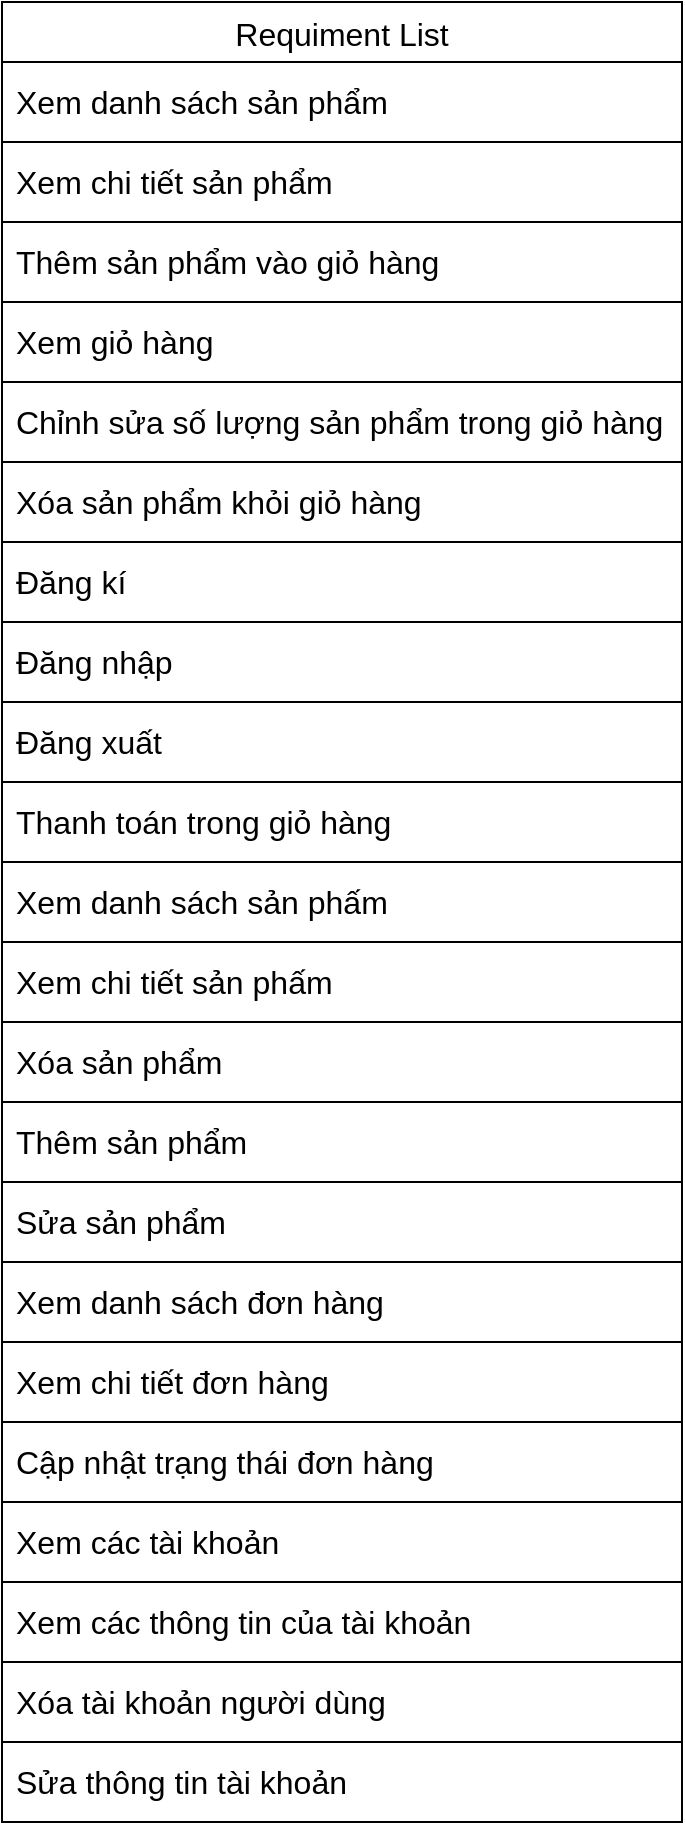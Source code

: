 <mxfile version="22.1.12" type="device" pages="4">
  <diagram name="RequimentList" id="X8QHpXMox6cn9RcehxVi">
    <mxGraphModel dx="1434" dy="772" grid="1" gridSize="10" guides="1" tooltips="1" connect="1" arrows="1" fold="1" page="1" pageScale="1" pageWidth="1200" pageHeight="1920" math="0" shadow="0">
      <root>
        <mxCell id="0" />
        <mxCell id="1" parent="0" />
        <mxCell id="G0fGuqVAg7dO8BmrVr1w-50" value="Requiment List" style="shape=table;startSize=30;container=1;collapsible=0;childLayout=tableLayout;strokeColor=default;fontSize=16;" parent="1" vertex="1">
          <mxGeometry x="240" y="30" width="340" height="910" as="geometry" />
        </mxCell>
        <mxCell id="G0fGuqVAg7dO8BmrVr1w-51" value="" style="shape=tableRow;horizontal=0;startSize=0;swimlaneHead=0;swimlaneBody=0;strokeColor=inherit;top=0;left=0;bottom=0;right=0;collapsible=0;dropTarget=0;fillColor=none;points=[[0,0.5],[1,0.5]];portConstraint=eastwest;fontSize=16;" parent="G0fGuqVAg7dO8BmrVr1w-50" vertex="1">
          <mxGeometry y="30" width="340" height="40" as="geometry" />
        </mxCell>
        <mxCell id="G0fGuqVAg7dO8BmrVr1w-52" value="Xem danh sách sản phẩm" style="shape=partialRectangle;html=1;whiteSpace=wrap;connectable=0;strokeColor=inherit;overflow=hidden;fillColor=none;top=0;left=0;bottom=0;right=0;pointerEvents=1;fontSize=16;align=left;spacingLeft=5;" parent="G0fGuqVAg7dO8BmrVr1w-51" vertex="1">
          <mxGeometry width="340" height="40" as="geometry">
            <mxRectangle width="340" height="40" as="alternateBounds" />
          </mxGeometry>
        </mxCell>
        <mxCell id="G0fGuqVAg7dO8BmrVr1w-55" value="" style="shape=tableRow;horizontal=0;startSize=0;swimlaneHead=0;swimlaneBody=0;strokeColor=inherit;top=0;left=0;bottom=0;right=0;collapsible=0;dropTarget=0;fillColor=none;points=[[0,0.5],[1,0.5]];portConstraint=eastwest;fontSize=16;" parent="G0fGuqVAg7dO8BmrVr1w-50" vertex="1">
          <mxGeometry y="70" width="340" height="40" as="geometry" />
        </mxCell>
        <mxCell id="G0fGuqVAg7dO8BmrVr1w-56" value="Xem chi tiết sản phẩm" style="shape=partialRectangle;html=1;whiteSpace=wrap;connectable=0;strokeColor=inherit;overflow=hidden;fillColor=none;top=0;left=0;bottom=0;right=0;pointerEvents=1;fontSize=16;align=left;spacingLeft=5;" parent="G0fGuqVAg7dO8BmrVr1w-55" vertex="1">
          <mxGeometry width="340" height="40" as="geometry">
            <mxRectangle width="340" height="40" as="alternateBounds" />
          </mxGeometry>
        </mxCell>
        <mxCell id="G0fGuqVAg7dO8BmrVr1w-93" style="shape=tableRow;horizontal=0;startSize=0;swimlaneHead=0;swimlaneBody=0;strokeColor=inherit;top=0;left=0;bottom=0;right=0;collapsible=0;dropTarget=0;fillColor=none;points=[[0,0.5],[1,0.5]];portConstraint=eastwest;fontSize=16;" parent="G0fGuqVAg7dO8BmrVr1w-50" vertex="1">
          <mxGeometry y="110" width="340" height="40" as="geometry" />
        </mxCell>
        <mxCell id="G0fGuqVAg7dO8BmrVr1w-94" value="Thêm sản phẩm vào giỏ hàng" style="shape=partialRectangle;html=1;whiteSpace=wrap;connectable=0;strokeColor=inherit;overflow=hidden;fillColor=none;top=0;left=0;bottom=0;right=0;pointerEvents=1;fontSize=16;align=left;spacingLeft=5;" parent="G0fGuqVAg7dO8BmrVr1w-93" vertex="1">
          <mxGeometry width="340" height="40" as="geometry">
            <mxRectangle width="340" height="40" as="alternateBounds" />
          </mxGeometry>
        </mxCell>
        <mxCell id="G0fGuqVAg7dO8BmrVr1w-91" style="shape=tableRow;horizontal=0;startSize=0;swimlaneHead=0;swimlaneBody=0;strokeColor=inherit;top=0;left=0;bottom=0;right=0;collapsible=0;dropTarget=0;fillColor=none;points=[[0,0.5],[1,0.5]];portConstraint=eastwest;fontSize=16;" parent="G0fGuqVAg7dO8BmrVr1w-50" vertex="1">
          <mxGeometry y="150" width="340" height="40" as="geometry" />
        </mxCell>
        <mxCell id="G0fGuqVAg7dO8BmrVr1w-92" value="Xem giỏ hàng" style="shape=partialRectangle;html=1;whiteSpace=wrap;connectable=0;strokeColor=inherit;overflow=hidden;fillColor=none;top=0;left=0;bottom=0;right=0;pointerEvents=1;fontSize=16;align=left;spacingLeft=5;" parent="G0fGuqVAg7dO8BmrVr1w-91" vertex="1">
          <mxGeometry width="340" height="40" as="geometry">
            <mxRectangle width="340" height="40" as="alternateBounds" />
          </mxGeometry>
        </mxCell>
        <mxCell id="G0fGuqVAg7dO8BmrVr1w-89" style="shape=tableRow;horizontal=0;startSize=0;swimlaneHead=0;swimlaneBody=0;strokeColor=inherit;top=0;left=0;bottom=0;right=0;collapsible=0;dropTarget=0;fillColor=none;points=[[0,0.5],[1,0.5]];portConstraint=eastwest;fontSize=16;" parent="G0fGuqVAg7dO8BmrVr1w-50" vertex="1">
          <mxGeometry y="190" width="340" height="40" as="geometry" />
        </mxCell>
        <mxCell id="G0fGuqVAg7dO8BmrVr1w-90" value="Chỉnh sửa số lượng sản phẩm trong giỏ hàng" style="shape=partialRectangle;html=1;whiteSpace=wrap;connectable=0;strokeColor=inherit;overflow=hidden;fillColor=none;top=0;left=0;bottom=0;right=0;pointerEvents=1;fontSize=16;align=left;spacingLeft=5;" parent="G0fGuqVAg7dO8BmrVr1w-89" vertex="1">
          <mxGeometry width="340" height="40" as="geometry">
            <mxRectangle width="340" height="40" as="alternateBounds" />
          </mxGeometry>
        </mxCell>
        <mxCell id="KP0_BCHAXaBu7bqK5Bfy-134" style="shape=tableRow;horizontal=0;startSize=0;swimlaneHead=0;swimlaneBody=0;strokeColor=inherit;top=0;left=0;bottom=0;right=0;collapsible=0;dropTarget=0;fillColor=none;points=[[0,0.5],[1,0.5]];portConstraint=eastwest;fontSize=16;" vertex="1" parent="G0fGuqVAg7dO8BmrVr1w-50">
          <mxGeometry y="230" width="340" height="40" as="geometry" />
        </mxCell>
        <mxCell id="KP0_BCHAXaBu7bqK5Bfy-135" value="Xóa sản phẩm khỏi giỏ hàng" style="shape=partialRectangle;html=1;whiteSpace=wrap;connectable=0;strokeColor=inherit;overflow=hidden;fillColor=none;top=0;left=0;bottom=0;right=0;pointerEvents=1;fontSize=16;align=left;spacingLeft=5;" vertex="1" parent="KP0_BCHAXaBu7bqK5Bfy-134">
          <mxGeometry width="340" height="40" as="geometry">
            <mxRectangle width="340" height="40" as="alternateBounds" />
          </mxGeometry>
        </mxCell>
        <mxCell id="G0fGuqVAg7dO8BmrVr1w-87" style="shape=tableRow;horizontal=0;startSize=0;swimlaneHead=0;swimlaneBody=0;strokeColor=inherit;top=0;left=0;bottom=0;right=0;collapsible=0;dropTarget=0;fillColor=none;points=[[0,0.5],[1,0.5]];portConstraint=eastwest;fontSize=16;" parent="G0fGuqVAg7dO8BmrVr1w-50" vertex="1">
          <mxGeometry y="270" width="340" height="40" as="geometry" />
        </mxCell>
        <mxCell id="G0fGuqVAg7dO8BmrVr1w-88" value="Đăng kí" style="shape=partialRectangle;html=1;whiteSpace=wrap;connectable=0;strokeColor=inherit;overflow=hidden;fillColor=none;top=0;left=0;bottom=0;right=0;pointerEvents=1;fontSize=16;align=left;spacingLeft=5;" parent="G0fGuqVAg7dO8BmrVr1w-87" vertex="1">
          <mxGeometry width="340" height="40" as="geometry">
            <mxRectangle width="340" height="40" as="alternateBounds" />
          </mxGeometry>
        </mxCell>
        <mxCell id="G0fGuqVAg7dO8BmrVr1w-107" style="shape=tableRow;horizontal=0;startSize=0;swimlaneHead=0;swimlaneBody=0;strokeColor=inherit;top=0;left=0;bottom=0;right=0;collapsible=0;dropTarget=0;fillColor=none;points=[[0,0.5],[1,0.5]];portConstraint=eastwest;fontSize=16;" parent="G0fGuqVAg7dO8BmrVr1w-50" vertex="1">
          <mxGeometry y="310" width="340" height="40" as="geometry" />
        </mxCell>
        <mxCell id="G0fGuqVAg7dO8BmrVr1w-108" value="Đăng nhập" style="shape=partialRectangle;html=1;whiteSpace=wrap;connectable=0;strokeColor=inherit;overflow=hidden;fillColor=none;top=0;left=0;bottom=0;right=0;pointerEvents=1;fontSize=16;align=left;spacingLeft=5;" parent="G0fGuqVAg7dO8BmrVr1w-107" vertex="1">
          <mxGeometry width="340" height="40" as="geometry">
            <mxRectangle width="340" height="40" as="alternateBounds" />
          </mxGeometry>
        </mxCell>
        <mxCell id="G0fGuqVAg7dO8BmrVr1w-85" style="shape=tableRow;horizontal=0;startSize=0;swimlaneHead=0;swimlaneBody=0;strokeColor=inherit;top=0;left=0;bottom=0;right=0;collapsible=0;dropTarget=0;fillColor=none;points=[[0,0.5],[1,0.5]];portConstraint=eastwest;fontSize=16;" parent="G0fGuqVAg7dO8BmrVr1w-50" vertex="1">
          <mxGeometry y="350" width="340" height="40" as="geometry" />
        </mxCell>
        <mxCell id="G0fGuqVAg7dO8BmrVr1w-86" value="Đăng xuất" style="shape=partialRectangle;html=1;whiteSpace=wrap;connectable=0;strokeColor=inherit;overflow=hidden;fillColor=none;top=0;left=0;bottom=0;right=0;pointerEvents=1;fontSize=16;align=left;spacingLeft=5;" parent="G0fGuqVAg7dO8BmrVr1w-85" vertex="1">
          <mxGeometry width="340" height="40" as="geometry">
            <mxRectangle width="340" height="40" as="alternateBounds" />
          </mxGeometry>
        </mxCell>
        <mxCell id="G0fGuqVAg7dO8BmrVr1w-83" style="shape=tableRow;horizontal=0;startSize=0;swimlaneHead=0;swimlaneBody=0;strokeColor=inherit;top=0;left=0;bottom=0;right=0;collapsible=0;dropTarget=0;fillColor=none;points=[[0,0.5],[1,0.5]];portConstraint=eastwest;fontSize=16;" parent="G0fGuqVAg7dO8BmrVr1w-50" vertex="1">
          <mxGeometry y="390" width="340" height="40" as="geometry" />
        </mxCell>
        <mxCell id="G0fGuqVAg7dO8BmrVr1w-84" value="Thanh toán trong giỏ hàng" style="shape=partialRectangle;html=1;whiteSpace=wrap;connectable=0;strokeColor=inherit;overflow=hidden;fillColor=none;top=0;left=0;bottom=0;right=0;pointerEvents=1;fontSize=16;align=left;spacingLeft=5;" parent="G0fGuqVAg7dO8BmrVr1w-83" vertex="1">
          <mxGeometry width="340" height="40" as="geometry">
            <mxRectangle width="340" height="40" as="alternateBounds" />
          </mxGeometry>
        </mxCell>
        <mxCell id="G0fGuqVAg7dO8BmrVr1w-79" style="shape=tableRow;horizontal=0;startSize=0;swimlaneHead=0;swimlaneBody=0;strokeColor=inherit;top=0;left=0;bottom=0;right=0;collapsible=0;dropTarget=0;fillColor=none;points=[[0,0.5],[1,0.5]];portConstraint=eastwest;fontSize=16;" parent="G0fGuqVAg7dO8BmrVr1w-50" vertex="1">
          <mxGeometry y="430" width="340" height="40" as="geometry" />
        </mxCell>
        <mxCell id="G0fGuqVAg7dO8BmrVr1w-80" value="Xem danh sách sản phấm" style="shape=partialRectangle;html=1;whiteSpace=wrap;connectable=0;strokeColor=inherit;overflow=hidden;fillColor=none;top=0;left=0;bottom=0;right=0;pointerEvents=1;fontSize=16;align=left;spacingLeft=5;" parent="G0fGuqVAg7dO8BmrVr1w-79" vertex="1">
          <mxGeometry width="340" height="40" as="geometry">
            <mxRectangle width="340" height="40" as="alternateBounds" />
          </mxGeometry>
        </mxCell>
        <mxCell id="G0fGuqVAg7dO8BmrVr1w-77" style="shape=tableRow;horizontal=0;startSize=0;swimlaneHead=0;swimlaneBody=0;strokeColor=inherit;top=0;left=0;bottom=0;right=0;collapsible=0;dropTarget=0;fillColor=none;points=[[0,0.5],[1,0.5]];portConstraint=eastwest;fontSize=16;" parent="G0fGuqVAg7dO8BmrVr1w-50" vertex="1">
          <mxGeometry y="470" width="340" height="40" as="geometry" />
        </mxCell>
        <mxCell id="G0fGuqVAg7dO8BmrVr1w-78" value="Xem chi tiết sản phấm" style="shape=partialRectangle;html=1;whiteSpace=wrap;connectable=0;strokeColor=inherit;overflow=hidden;fillColor=none;top=0;left=0;bottom=0;right=0;pointerEvents=1;fontSize=16;align=left;spacingLeft=5;" parent="G0fGuqVAg7dO8BmrVr1w-77" vertex="1">
          <mxGeometry width="340" height="40" as="geometry">
            <mxRectangle width="340" height="40" as="alternateBounds" />
          </mxGeometry>
        </mxCell>
        <mxCell id="G0fGuqVAg7dO8BmrVr1w-75" style="shape=tableRow;horizontal=0;startSize=0;swimlaneHead=0;swimlaneBody=0;strokeColor=inherit;top=0;left=0;bottom=0;right=0;collapsible=0;dropTarget=0;fillColor=none;points=[[0,0.5],[1,0.5]];portConstraint=eastwest;fontSize=16;" parent="G0fGuqVAg7dO8BmrVr1w-50" vertex="1">
          <mxGeometry y="510" width="340" height="40" as="geometry" />
        </mxCell>
        <mxCell id="G0fGuqVAg7dO8BmrVr1w-76" value="Xóa sản phẩm" style="shape=partialRectangle;html=1;whiteSpace=wrap;connectable=0;strokeColor=inherit;overflow=hidden;fillColor=none;top=0;left=0;bottom=0;right=0;pointerEvents=1;fontSize=16;align=left;spacingLeft=5;" parent="G0fGuqVAg7dO8BmrVr1w-75" vertex="1">
          <mxGeometry width="340" height="40" as="geometry">
            <mxRectangle width="340" height="40" as="alternateBounds" />
          </mxGeometry>
        </mxCell>
        <mxCell id="G0fGuqVAg7dO8BmrVr1w-73" style="shape=tableRow;horizontal=0;startSize=0;swimlaneHead=0;swimlaneBody=0;strokeColor=inherit;top=0;left=0;bottom=0;right=0;collapsible=0;dropTarget=0;fillColor=none;points=[[0,0.5],[1,0.5]];portConstraint=eastwest;fontSize=16;" parent="G0fGuqVAg7dO8BmrVr1w-50" vertex="1">
          <mxGeometry y="550" width="340" height="40" as="geometry" />
        </mxCell>
        <mxCell id="G0fGuqVAg7dO8BmrVr1w-74" value="Thêm sản phẩm" style="shape=partialRectangle;html=1;whiteSpace=wrap;connectable=0;strokeColor=inherit;overflow=hidden;fillColor=none;top=0;left=0;bottom=0;right=0;pointerEvents=1;fontSize=16;align=left;spacingLeft=5;" parent="G0fGuqVAg7dO8BmrVr1w-73" vertex="1">
          <mxGeometry width="340" height="40" as="geometry">
            <mxRectangle width="340" height="40" as="alternateBounds" />
          </mxGeometry>
        </mxCell>
        <mxCell id="G0fGuqVAg7dO8BmrVr1w-71" style="shape=tableRow;horizontal=0;startSize=0;swimlaneHead=0;swimlaneBody=0;strokeColor=inherit;top=0;left=0;bottom=0;right=0;collapsible=0;dropTarget=0;fillColor=none;points=[[0,0.5],[1,0.5]];portConstraint=eastwest;fontSize=16;" parent="G0fGuqVAg7dO8BmrVr1w-50" vertex="1">
          <mxGeometry y="590" width="340" height="40" as="geometry" />
        </mxCell>
        <mxCell id="G0fGuqVAg7dO8BmrVr1w-72" value="Sửa sản phẩm" style="shape=partialRectangle;html=1;whiteSpace=wrap;connectable=0;strokeColor=inherit;overflow=hidden;fillColor=none;top=0;left=0;bottom=0;right=0;pointerEvents=1;fontSize=16;align=left;spacingLeft=5;" parent="G0fGuqVAg7dO8BmrVr1w-71" vertex="1">
          <mxGeometry width="340" height="40" as="geometry">
            <mxRectangle width="340" height="40" as="alternateBounds" />
          </mxGeometry>
        </mxCell>
        <mxCell id="G0fGuqVAg7dO8BmrVr1w-69" style="shape=tableRow;horizontal=0;startSize=0;swimlaneHead=0;swimlaneBody=0;strokeColor=inherit;top=0;left=0;bottom=0;right=0;collapsible=0;dropTarget=0;fillColor=none;points=[[0,0.5],[1,0.5]];portConstraint=eastwest;fontSize=16;" parent="G0fGuqVAg7dO8BmrVr1w-50" vertex="1">
          <mxGeometry y="630" width="340" height="40" as="geometry" />
        </mxCell>
        <mxCell id="G0fGuqVAg7dO8BmrVr1w-70" value="Xem danh sách đơn hàng" style="shape=partialRectangle;html=1;whiteSpace=wrap;connectable=0;strokeColor=inherit;overflow=hidden;fillColor=none;top=0;left=0;bottom=0;right=0;pointerEvents=1;fontSize=16;align=left;spacingLeft=5;" parent="G0fGuqVAg7dO8BmrVr1w-69" vertex="1">
          <mxGeometry width="340" height="40" as="geometry">
            <mxRectangle width="340" height="40" as="alternateBounds" />
          </mxGeometry>
        </mxCell>
        <mxCell id="G0fGuqVAg7dO8BmrVr1w-67" style="shape=tableRow;horizontal=0;startSize=0;swimlaneHead=0;swimlaneBody=0;strokeColor=inherit;top=0;left=0;bottom=0;right=0;collapsible=0;dropTarget=0;fillColor=none;points=[[0,0.5],[1,0.5]];portConstraint=eastwest;fontSize=16;" parent="G0fGuqVAg7dO8BmrVr1w-50" vertex="1">
          <mxGeometry y="670" width="340" height="40" as="geometry" />
        </mxCell>
        <mxCell id="G0fGuqVAg7dO8BmrVr1w-68" value="Xem chi tiết đơn hàng" style="shape=partialRectangle;html=1;whiteSpace=wrap;connectable=0;strokeColor=inherit;overflow=hidden;fillColor=none;top=0;left=0;bottom=0;right=0;pointerEvents=1;fontSize=16;align=left;spacingLeft=5;" parent="G0fGuqVAg7dO8BmrVr1w-67" vertex="1">
          <mxGeometry width="340" height="40" as="geometry">
            <mxRectangle width="340" height="40" as="alternateBounds" />
          </mxGeometry>
        </mxCell>
        <mxCell id="G0fGuqVAg7dO8BmrVr1w-65" style="shape=tableRow;horizontal=0;startSize=0;swimlaneHead=0;swimlaneBody=0;strokeColor=inherit;top=0;left=0;bottom=0;right=0;collapsible=0;dropTarget=0;fillColor=none;points=[[0,0.5],[1,0.5]];portConstraint=eastwest;fontSize=16;" parent="G0fGuqVAg7dO8BmrVr1w-50" vertex="1">
          <mxGeometry y="710" width="340" height="40" as="geometry" />
        </mxCell>
        <mxCell id="G0fGuqVAg7dO8BmrVr1w-66" value="Cập nhật trạng thái đơn hàng" style="shape=partialRectangle;html=1;whiteSpace=wrap;connectable=0;strokeColor=inherit;overflow=hidden;fillColor=none;top=0;left=0;bottom=0;right=0;pointerEvents=1;fontSize=16;align=left;spacingLeft=5;" parent="G0fGuqVAg7dO8BmrVr1w-65" vertex="1">
          <mxGeometry width="340" height="40" as="geometry">
            <mxRectangle width="340" height="40" as="alternateBounds" />
          </mxGeometry>
        </mxCell>
        <mxCell id="G0fGuqVAg7dO8BmrVr1w-63" style="shape=tableRow;horizontal=0;startSize=0;swimlaneHead=0;swimlaneBody=0;strokeColor=inherit;top=0;left=0;bottom=0;right=0;collapsible=0;dropTarget=0;fillColor=none;points=[[0,0.5],[1,0.5]];portConstraint=eastwest;fontSize=16;" parent="G0fGuqVAg7dO8BmrVr1w-50" vertex="1">
          <mxGeometry y="750" width="340" height="40" as="geometry" />
        </mxCell>
        <mxCell id="G0fGuqVAg7dO8BmrVr1w-64" value="Xem các tài khoản" style="shape=partialRectangle;html=1;whiteSpace=wrap;connectable=0;strokeColor=inherit;overflow=hidden;fillColor=none;top=0;left=0;bottom=0;right=0;pointerEvents=1;fontSize=16;align=left;spacingLeft=5;" parent="G0fGuqVAg7dO8BmrVr1w-63" vertex="1">
          <mxGeometry width="340" height="40" as="geometry">
            <mxRectangle width="340" height="40" as="alternateBounds" />
          </mxGeometry>
        </mxCell>
        <mxCell id="G0fGuqVAg7dO8BmrVr1w-105" style="shape=tableRow;horizontal=0;startSize=0;swimlaneHead=0;swimlaneBody=0;strokeColor=inherit;top=0;left=0;bottom=0;right=0;collapsible=0;dropTarget=0;fillColor=none;points=[[0,0.5],[1,0.5]];portConstraint=eastwest;fontSize=16;" parent="G0fGuqVAg7dO8BmrVr1w-50" vertex="1">
          <mxGeometry y="790" width="340" height="40" as="geometry" />
        </mxCell>
        <mxCell id="G0fGuqVAg7dO8BmrVr1w-106" value="Xem các thông tin của tài khoản" style="shape=partialRectangle;html=1;whiteSpace=wrap;connectable=0;strokeColor=inherit;overflow=hidden;fillColor=none;top=0;left=0;bottom=0;right=0;pointerEvents=1;fontSize=16;align=left;spacingLeft=5;" parent="G0fGuqVAg7dO8BmrVr1w-105" vertex="1">
          <mxGeometry width="340" height="40" as="geometry">
            <mxRectangle width="340" height="40" as="alternateBounds" />
          </mxGeometry>
        </mxCell>
        <mxCell id="G0fGuqVAg7dO8BmrVr1w-103" style="shape=tableRow;horizontal=0;startSize=0;swimlaneHead=0;swimlaneBody=0;strokeColor=inherit;top=0;left=0;bottom=0;right=0;collapsible=0;dropTarget=0;fillColor=none;points=[[0,0.5],[1,0.5]];portConstraint=eastwest;fontSize=16;" parent="G0fGuqVAg7dO8BmrVr1w-50" vertex="1">
          <mxGeometry y="830" width="340" height="40" as="geometry" />
        </mxCell>
        <mxCell id="G0fGuqVAg7dO8BmrVr1w-104" value="Xóa tài khoản người dùng" style="shape=partialRectangle;html=1;whiteSpace=wrap;connectable=0;strokeColor=inherit;overflow=hidden;fillColor=none;top=0;left=0;bottom=0;right=0;pointerEvents=1;fontSize=16;align=left;spacingLeft=5;" parent="G0fGuqVAg7dO8BmrVr1w-103" vertex="1">
          <mxGeometry width="340" height="40" as="geometry">
            <mxRectangle width="340" height="40" as="alternateBounds" />
          </mxGeometry>
        </mxCell>
        <mxCell id="G0fGuqVAg7dO8BmrVr1w-101" style="shape=tableRow;horizontal=0;startSize=0;swimlaneHead=0;swimlaneBody=0;strokeColor=inherit;top=0;left=0;bottom=0;right=0;collapsible=0;dropTarget=0;fillColor=none;points=[[0,0.5],[1,0.5]];portConstraint=eastwest;fontSize=16;" parent="G0fGuqVAg7dO8BmrVr1w-50" vertex="1">
          <mxGeometry y="870" width="340" height="40" as="geometry" />
        </mxCell>
        <mxCell id="G0fGuqVAg7dO8BmrVr1w-102" value="Sửa thông tin tài khoản" style="shape=partialRectangle;html=1;whiteSpace=wrap;connectable=0;strokeColor=inherit;overflow=hidden;fillColor=none;top=0;left=0;bottom=0;right=0;pointerEvents=1;fontSize=16;align=left;spacingLeft=5;" parent="G0fGuqVAg7dO8BmrVr1w-101" vertex="1">
          <mxGeometry width="340" height="40" as="geometry">
            <mxRectangle width="340" height="40" as="alternateBounds" />
          </mxGeometry>
        </mxCell>
      </root>
    </mxGraphModel>
  </diagram>
  <diagram id="OShgHnE2qp1xPFPAqx9z" name="UseCase">
    <mxGraphModel dx="2049" dy="1117" grid="1" gridSize="10" guides="1" tooltips="1" connect="1" arrows="1" fold="1" page="1" pageScale="1" pageWidth="1200" pageHeight="1920" math="0" shadow="0">
      <root>
        <mxCell id="0" />
        <mxCell id="1" parent="0" />
        <mxCell id="28dGSZrOX-sZEnEqsiLO-168" value="Hệ thống giới thiệu, bán sách trực tuyến" style="html=1;whiteSpace=wrap;verticalAlign=top;fontSize=19;fontFamily=Tahoma;fontStyle=1" parent="1" vertex="1">
          <mxGeometry x="240" y="80" width="640" height="1280" as="geometry" />
        </mxCell>
        <mxCell id="GGVJIAKVEMv9T9t5b9J2-1" value="Guest" style="shape=umlActor;verticalLabelPosition=bottom;verticalAlign=top;html=1;fontFamily=Tahoma;" parent="1" vertex="1">
          <mxGeometry x="90.02" y="295" width="30" height="60" as="geometry" />
        </mxCell>
        <mxCell id="GGVJIAKVEMv9T9t5b9J2-2" value="Xem danh sách" style="ellipse;whiteSpace=wrap;html=1;fontFamily=Tahoma;" parent="1" vertex="1">
          <mxGeometry x="320" y="150" width="120" height="50" as="geometry" />
        </mxCell>
        <mxCell id="GGVJIAKVEMv9T9t5b9J2-3" value="Xem chi tiết" style="ellipse;whiteSpace=wrap;html=1;fontFamily=Tahoma;" parent="1" vertex="1">
          <mxGeometry x="320" y="240" width="120" height="50" as="geometry" />
        </mxCell>
        <mxCell id="GGVJIAKVEMv9T9t5b9J2-4" value="Thêm vào giỏ hàng" style="ellipse;whiteSpace=wrap;html=1;fontFamily=Tahoma;" parent="1" vertex="1">
          <mxGeometry x="520.0" y="150" width="120" height="50" as="geometry" />
        </mxCell>
        <mxCell id="GGVJIAKVEMv9T9t5b9J2-5" value="Xem giỏ hàng" style="ellipse;whiteSpace=wrap;html=1;fontFamily=Tahoma;" parent="1" vertex="1">
          <mxGeometry x="320" y="300" width="120" height="50" as="geometry" />
        </mxCell>
        <mxCell id="GGVJIAKVEMv9T9t5b9J2-7" value=" Sửa số lượng&lt;br&gt;trong giỏ hàng" style="ellipse;whiteSpace=wrap;html=1;fontFamily=Tahoma;" parent="1" vertex="1">
          <mxGeometry x="320" y="390" width="120" height="50" as="geometry" />
        </mxCell>
        <mxCell id="GGVJIAKVEMv9T9t5b9J2-8" value="Đăng kí tài khoản" style="ellipse;whiteSpace=wrap;html=1;fontFamily=Tahoma;" parent="1" vertex="1">
          <mxGeometry x="320" y="450" width="120" height="50" as="geometry" />
        </mxCell>
        <mxCell id="GGVJIAKVEMv9T9t5b9J2-11" value="&amp;lt;&amp;lt;extend&amp;gt;&amp;gt;" style="html=1;verticalAlign=bottom;labelBackgroundColor=default;endArrow=open;endFill=0;dashed=1;rounded=0;fontFamily=Tahoma;" parent="1" source="GGVJIAKVEMv9T9t5b9J2-3" target="GGVJIAKVEMv9T9t5b9J2-2" edge="1">
          <mxGeometry x="-0.5" width="160" relative="1" as="geometry">
            <mxPoint x="630.05" y="287.7" as="sourcePoint" />
            <mxPoint x="682.05" y="239.7" as="targetPoint" />
            <mxPoint as="offset" />
          </mxGeometry>
        </mxCell>
        <mxCell id="GGVJIAKVEMv9T9t5b9J2-15" value="" style="html=1;verticalAlign=bottom;labelBackgroundColor=none;endArrow=classic;endFill=1;endSize=8;rounded=0;fontFamily=Tahoma;" parent="1" source="GGVJIAKVEMv9T9t5b9J2-31" target="GGVJIAKVEMv9T9t5b9J2-35" edge="1">
          <mxGeometry width="160" relative="1" as="geometry">
            <mxPoint x="227.06" y="530" as="sourcePoint" />
            <mxPoint x="307.06" y="530" as="targetPoint" />
          </mxGeometry>
        </mxCell>
        <mxCell id="GGVJIAKVEMv9T9t5b9J2-16" value="" style="html=1;verticalAlign=bottom;labelBackgroundColor=none;endArrow=classic;endFill=1;endSize=8;rounded=0;fontFamily=Tahoma;" parent="1" source="GGVJIAKVEMv9T9t5b9J2-31" target="GGVJIAKVEMv9T9t5b9J2-34" edge="1">
          <mxGeometry width="160" relative="1" as="geometry">
            <mxPoint x="237.06" y="540" as="sourcePoint" />
            <mxPoint x="317.06" y="540" as="targetPoint" />
          </mxGeometry>
        </mxCell>
        <mxCell id="GGVJIAKVEMv9T9t5b9J2-18" value="" style="html=1;verticalAlign=bottom;labelBackgroundColor=none;endArrow=classic;endFill=1;endSize=8;rounded=0;fontFamily=Tahoma;" parent="1" source="GGVJIAKVEMv9T9t5b9J2-1" target="GGVJIAKVEMv9T9t5b9J2-8" edge="1">
          <mxGeometry width="160" relative="1" as="geometry">
            <mxPoint x="177.06" y="150" as="sourcePoint" />
            <mxPoint x="257.06" y="150" as="targetPoint" />
          </mxGeometry>
        </mxCell>
        <mxCell id="GGVJIAKVEMv9T9t5b9J2-20" value="" style="html=1;verticalAlign=bottom;labelBackgroundColor=none;endArrow=classic;endFill=1;endSize=8;rounded=0;fontFamily=Tahoma;" parent="1" source="GGVJIAKVEMv9T9t5b9J2-1" target="GGVJIAKVEMv9T9t5b9J2-5" edge="1">
          <mxGeometry width="160" relative="1" as="geometry">
            <mxPoint x="197.06" y="170" as="sourcePoint" />
            <mxPoint x="277.06" y="170" as="targetPoint" />
          </mxGeometry>
        </mxCell>
        <mxCell id="GGVJIAKVEMv9T9t5b9J2-21" value="" style="html=1;verticalAlign=bottom;labelBackgroundColor=none;endArrow=classic;endFill=1;endSize=8;rounded=0;fontFamily=Tahoma;" parent="1" source="GGVJIAKVEMv9T9t5b9J2-1" target="GGVJIAKVEMv9T9t5b9J2-3" edge="1">
          <mxGeometry width="160" relative="1" as="geometry">
            <mxPoint x="207.06" y="180" as="sourcePoint" />
            <mxPoint x="287.06" y="180" as="targetPoint" />
          </mxGeometry>
        </mxCell>
        <mxCell id="GGVJIAKVEMv9T9t5b9J2-22" value="" style="html=1;verticalAlign=bottom;labelBackgroundColor=none;endArrow=classic;endFill=1;endSize=8;rounded=0;fontFamily=Tahoma;" parent="1" source="GGVJIAKVEMv9T9t5b9J2-1" target="GGVJIAKVEMv9T9t5b9J2-2" edge="1">
          <mxGeometry width="160" relative="1" as="geometry">
            <mxPoint x="237.06" y="279.71" as="sourcePoint" />
            <mxPoint x="317.06" y="279.71" as="targetPoint" />
          </mxGeometry>
        </mxCell>
        <mxCell id="GGVJIAKVEMv9T9t5b9J2-26" value="&amp;lt;&amp;lt;extend&amp;gt;&amp;gt;" style="html=1;verticalAlign=bottom;labelBackgroundColor=default;endArrow=open;endFill=0;dashed=1;rounded=0;fontFamily=Tahoma;" parent="1" source="28dGSZrOX-sZEnEqsiLO-69" target="28dGSZrOX-sZEnEqsiLO-50" edge="1">
          <mxGeometry x="-0.5" width="160" relative="1" as="geometry">
            <mxPoint x="397.07" y="644" as="sourcePoint" />
            <mxPoint x="477.07" y="644" as="targetPoint" />
            <mxPoint as="offset" />
          </mxGeometry>
        </mxCell>
        <mxCell id="GGVJIAKVEMv9T9t5b9J2-27" value="&amp;lt;&amp;lt;extend&amp;gt;&amp;gt;" style="html=1;verticalAlign=bottom;labelBackgroundColor=default;endArrow=open;endFill=0;dashed=1;rounded=0;fontFamily=Tahoma;" parent="1" source="28dGSZrOX-sZEnEqsiLO-70" target="28dGSZrOX-sZEnEqsiLO-50" edge="1">
          <mxGeometry width="160" relative="1" as="geometry">
            <mxPoint x="587.06" y="652" as="sourcePoint" />
            <mxPoint x="750" y="812" as="targetPoint" />
          </mxGeometry>
        </mxCell>
        <mxCell id="GGVJIAKVEMv9T9t5b9J2-29" value="&amp;lt;&amp;lt;extend&amp;gt;&amp;gt;" style="html=1;verticalAlign=bottom;labelBackgroundColor=default;endArrow=open;endFill=0;dashed=1;rounded=0;fontFamily=Tahoma;" parent="1" source="GGVJIAKVEMv9T9t5b9J2-4" target="GGVJIAKVEMv9T9t5b9J2-3" edge="1">
          <mxGeometry x="0.204" y="5" width="160" relative="1" as="geometry">
            <mxPoint x="490.0" y="140" as="sourcePoint" />
            <mxPoint x="570" y="140" as="targetPoint" />
            <mxPoint as="offset" />
          </mxGeometry>
        </mxCell>
        <mxCell id="GGVJIAKVEMv9T9t5b9J2-30" value="&amp;lt;&amp;lt;extend&amp;gt;&amp;gt;" style="html=1;verticalAlign=bottom;labelBackgroundColor=default;endArrow=open;endFill=0;dashed=1;rounded=0;fontFamily=Tahoma;" parent="1" source="GGVJIAKVEMv9T9t5b9J2-4" target="GGVJIAKVEMv9T9t5b9J2-2" edge="1">
          <mxGeometry width="160" relative="1" as="geometry">
            <mxPoint x="500.0" y="140" as="sourcePoint" />
            <mxPoint x="580" y="140" as="targetPoint" />
          </mxGeometry>
        </mxCell>
        <mxCell id="GGVJIAKVEMv9T9t5b9J2-31" value="Customer" style="shape=umlActor;verticalLabelPosition=bottom;verticalAlign=top;html=1;fontFamily=Tahoma;" parent="1" vertex="1">
          <mxGeometry x="90.02" y="575" width="30" height="60" as="geometry" />
        </mxCell>
        <mxCell id="GGVJIAKVEMv9T9t5b9J2-33" value="" style="endArrow=block;endSize=16;endFill=0;html=1;rounded=0;edgeStyle=orthogonalEdgeStyle;fontFamily=Tahoma;" parent="1" source="GGVJIAKVEMv9T9t5b9J2-31" target="GGVJIAKVEMv9T9t5b9J2-1" edge="1">
          <mxGeometry width="160" relative="1" as="geometry">
            <mxPoint x="320.02" y="650" as="sourcePoint" />
            <mxPoint x="480.02" y="650" as="targetPoint" />
            <Array as="points">
              <mxPoint x="60" y="590" />
              <mxPoint x="60" y="325" />
            </Array>
          </mxGeometry>
        </mxCell>
        <mxCell id="GGVJIAKVEMv9T9t5b9J2-34" value="Đăng nhập" style="ellipse;whiteSpace=wrap;html=1;fontFamily=Tahoma;" parent="1" vertex="1">
          <mxGeometry x="320" y="520" width="100" height="50" as="geometry" />
        </mxCell>
        <mxCell id="GGVJIAKVEMv9T9t5b9J2-35" value="Đăng xuất" style="ellipse;whiteSpace=wrap;html=1;fontFamily=Tahoma;" parent="1" vertex="1">
          <mxGeometry x="320" y="580" width="100" height="50" as="geometry" />
        </mxCell>
        <mxCell id="GGVJIAKVEMv9T9t5b9J2-41" value="Thanh toán&lt;br&gt;giỏ hàng" style="ellipse;whiteSpace=wrap;html=1;fontFamily=Tahoma;" parent="1" vertex="1">
          <mxGeometry x="320" y="640" width="100" height="50" as="geometry" />
        </mxCell>
        <mxCell id="GGVJIAKVEMv9T9t5b9J2-42" value="Tìm kiếm" style="ellipse;whiteSpace=wrap;html=1;fontFamily=Tahoma;" parent="1" vertex="1">
          <mxGeometry x="320" y="700" width="100" height="50" as="geometry" />
        </mxCell>
        <mxCell id="GGVJIAKVEMv9T9t5b9J2-43" value="" style="html=1;verticalAlign=bottom;labelBackgroundColor=none;endArrow=classic;endFill=1;endSize=8;rounded=0;fontFamily=Tahoma;" parent="1" source="GGVJIAKVEMv9T9t5b9J2-31" target="GGVJIAKVEMv9T9t5b9J2-41" edge="1">
          <mxGeometry width="160" relative="1" as="geometry">
            <mxPoint x="167.06" y="660.06" as="sourcePoint" />
            <mxPoint x="370.06" y="700.06" as="targetPoint" />
          </mxGeometry>
        </mxCell>
        <mxCell id="28dGSZrOX-sZEnEqsiLO-46" value="Admin" style="shape=umlActor;verticalLabelPosition=bottom;verticalAlign=top;html=1;fontFamily=Tahoma;" parent="1" vertex="1">
          <mxGeometry x="90.02" y="945" width="30" height="60" as="geometry" />
        </mxCell>
        <mxCell id="28dGSZrOX-sZEnEqsiLO-47" value="" style="endArrow=block;endSize=16;endFill=0;html=1;rounded=0;edgeStyle=orthogonalEdgeStyle;fontFamily=Tahoma;" parent="1" source="28dGSZrOX-sZEnEqsiLO-46" target="GGVJIAKVEMv9T9t5b9J2-31" edge="1">
          <mxGeometry width="160" relative="1" as="geometry">
            <mxPoint x="100.02" y="1060" as="sourcePoint" />
            <mxPoint x="100.02" y="700" as="targetPoint" />
            <Array as="points">
              <mxPoint x="60" y="975" />
              <mxPoint x="60" y="605" />
            </Array>
          </mxGeometry>
        </mxCell>
        <mxCell id="28dGSZrOX-sZEnEqsiLO-48" value="Xem danh sách&lt;br&gt;sản phẩm" style="ellipse;whiteSpace=wrap;html=1;fontFamily=Tahoma;" parent="1" vertex="1">
          <mxGeometry x="699.97" y="1110" width="100" height="50" as="geometry" />
        </mxCell>
        <mxCell id="28dGSZrOX-sZEnEqsiLO-49" value="Quản lý thông&lt;br&gt;tin sp/loại sp" style="ellipse;whiteSpace=wrap;html=1;fontFamily=Tahoma;" parent="1" vertex="1">
          <mxGeometry x="499.97" y="1110" width="120" height="50" as="geometry" />
        </mxCell>
        <mxCell id="28dGSZrOX-sZEnEqsiLO-50" value="Quản lý thông&lt;br style=&quot;border-color: var(--border-color);&quot;&gt;tin đơn hàng" style="ellipse;whiteSpace=wrap;html=1;fontFamily=Tahoma;" parent="1" vertex="1">
          <mxGeometry x="500" y="780" width="120" height="52" as="geometry" />
        </mxCell>
        <mxCell id="28dGSZrOX-sZEnEqsiLO-51" value="Quản lý thông&lt;br style=&quot;border-color: var(--border-color);&quot;&gt;tin tài khoản" style="ellipse;whiteSpace=wrap;html=1;fontFamily=Tahoma;" parent="1" vertex="1">
          <mxGeometry x="500" y="940" width="120" height="50" as="geometry" />
        </mxCell>
        <mxCell id="28dGSZrOX-sZEnEqsiLO-64" value="Xóa sản phẩm/loại sản phẩm" style="ellipse;whiteSpace=wrap;html=1;fontFamily=Tahoma;" parent="1" vertex="1">
          <mxGeometry x="319.97" y="1230" width="120" height="60" as="geometry" />
        </mxCell>
        <mxCell id="28dGSZrOX-sZEnEqsiLO-65" value="Xem chi tiết&lt;br&gt;danh sách" style="ellipse;whiteSpace=wrap;html=1;fontFamily=Tahoma;" parent="1" vertex="1">
          <mxGeometry x="319.97" y="1110" width="100" height="50" as="geometry" />
        </mxCell>
        <mxCell id="28dGSZrOX-sZEnEqsiLO-66" value="Sửa thông tin&lt;br&gt;tài khoản" style="ellipse;whiteSpace=wrap;html=1;fontFamily=Tahoma;" parent="1" vertex="1">
          <mxGeometry x="509.99" y="1030" width="100" height="50" as="geometry" />
        </mxCell>
        <mxCell id="28dGSZrOX-sZEnEqsiLO-69" value="Cập nhật số&lt;br&gt;lượng mặt hàng&amp;nbsp;" style="ellipse;whiteSpace=wrap;html=1;fontFamily=Tahoma;" parent="1" vertex="1">
          <mxGeometry x="500" y="872" width="120" height="50" as="geometry" />
        </mxCell>
        <mxCell id="28dGSZrOX-sZEnEqsiLO-70" value="Xem chi tiết&lt;br&gt;đơn hàng" style="ellipse;whiteSpace=wrap;html=1;fontFamily=Tahoma;" parent="1" vertex="1">
          <mxGeometry x="320" y="782" width="100" height="50" as="geometry" />
        </mxCell>
        <mxCell id="28dGSZrOX-sZEnEqsiLO-71" value="Xem danh sách&lt;br&gt;đơn hàng" style="ellipse;whiteSpace=wrap;html=1;fontFamily=Tahoma;" parent="1" vertex="1">
          <mxGeometry x="700.01" y="780" width="100" height="50" as="geometry" />
        </mxCell>
        <mxCell id="28dGSZrOX-sZEnEqsiLO-72" value="Sửa sản phẩm/loại sản phẩm" style="ellipse;whiteSpace=wrap;html=1;fontFamily=Tahoma;" parent="1" vertex="1">
          <mxGeometry x="520" y="1230" width="120" height="60" as="geometry" />
        </mxCell>
        <mxCell id="28dGSZrOX-sZEnEqsiLO-73" value="Thêm sản phẩm" style="ellipse;whiteSpace=wrap;html=1;fontFamily=Tahoma;" parent="1" vertex="1">
          <mxGeometry x="699.99" y="1190" width="99.98" height="40" as="geometry" />
        </mxCell>
        <mxCell id="28dGSZrOX-sZEnEqsiLO-74" value="Xóa tài khoản" style="ellipse;whiteSpace=wrap;html=1;fontFamily=Tahoma;" parent="1" vertex="1">
          <mxGeometry x="320" y="1030" width="100" height="50" as="geometry" />
        </mxCell>
        <mxCell id="28dGSZrOX-sZEnEqsiLO-75" value="Xem thông tin&lt;br&gt;tài khoản" style="ellipse;whiteSpace=wrap;html=1;fontFamily=Tahoma;" parent="1" vertex="1">
          <mxGeometry x="320" y="940" width="100" height="50" as="geometry" />
        </mxCell>
        <mxCell id="28dGSZrOX-sZEnEqsiLO-76" value="Xem danh sách&lt;br&gt;tài khoản" style="ellipse;whiteSpace=wrap;html=1;fontFamily=Tahoma;" parent="1" vertex="1">
          <mxGeometry x="699.99" y="940" width="120" height="50" as="geometry" />
        </mxCell>
        <mxCell id="28dGSZrOX-sZEnEqsiLO-81" value="&amp;lt;&amp;lt;extend&amp;gt;&amp;gt;" style="html=1;verticalAlign=bottom;labelBackgroundColor=default;endArrow=open;endFill=0;dashed=1;rounded=0;fontFamily=Tahoma;" parent="1" source="28dGSZrOX-sZEnEqsiLO-74" target="28dGSZrOX-sZEnEqsiLO-75" edge="1">
          <mxGeometry x="-0.474" y="-6" width="160" relative="1" as="geometry">
            <mxPoint x="357.06" y="810" as="sourcePoint" />
            <mxPoint x="437.06" y="810" as="targetPoint" />
            <mxPoint as="offset" />
          </mxGeometry>
        </mxCell>
        <mxCell id="28dGSZrOX-sZEnEqsiLO-82" value="&amp;lt;&amp;lt;extend&amp;gt;&amp;gt;" style="html=1;verticalAlign=bottom;labelBackgroundColor=default;endArrow=open;endFill=0;dashed=1;rounded=0;fontFamily=Tahoma;" parent="1" source="28dGSZrOX-sZEnEqsiLO-75" target="28dGSZrOX-sZEnEqsiLO-51" edge="1">
          <mxGeometry width="160" relative="1" as="geometry">
            <mxPoint x="357.06" y="810" as="sourcePoint" />
            <mxPoint x="437.06" y="810" as="targetPoint" />
          </mxGeometry>
        </mxCell>
        <mxCell id="28dGSZrOX-sZEnEqsiLO-84" value="&amp;lt;&amp;lt;extend&amp;gt;&amp;gt;" style="html=1;verticalAlign=bottom;labelBackgroundColor=default;endArrow=open;endFill=0;dashed=1;rounded=0;fontFamily=Tahoma;" parent="1" source="28dGSZrOX-sZEnEqsiLO-66" target="28dGSZrOX-sZEnEqsiLO-75" edge="1">
          <mxGeometry x="-0.619" y="3" width="160" relative="1" as="geometry">
            <mxPoint x="347.06" y="1230" as="sourcePoint" />
            <mxPoint x="427.06" y="1230" as="targetPoint" />
            <mxPoint as="offset" />
          </mxGeometry>
        </mxCell>
        <mxCell id="28dGSZrOX-sZEnEqsiLO-85" value="&amp;lt;&amp;lt;extend&amp;gt;&amp;gt;" style="html=1;verticalAlign=bottom;labelBackgroundColor=default;endArrow=open;endFill=0;dashed=1;rounded=0;fontFamily=Tahoma;" parent="1" source="28dGSZrOX-sZEnEqsiLO-72" target="28dGSZrOX-sZEnEqsiLO-49" edge="1">
          <mxGeometry x="-0.14" width="160" relative="1" as="geometry">
            <mxPoint x="547.03" y="1130" as="sourcePoint" />
            <mxPoint x="669.97" y="1490" as="targetPoint" />
            <mxPoint as="offset" />
          </mxGeometry>
        </mxCell>
        <mxCell id="28dGSZrOX-sZEnEqsiLO-86" value="&amp;lt;&amp;lt;extend&amp;gt;&amp;gt;" style="html=1;verticalAlign=bottom;labelBackgroundColor=default;endArrow=open;endFill=0;dashed=1;rounded=0;fontFamily=Tahoma;" parent="1" source="28dGSZrOX-sZEnEqsiLO-73" target="28dGSZrOX-sZEnEqsiLO-49" edge="1">
          <mxGeometry x="-0.209" y="1" width="160" relative="1" as="geometry">
            <mxPoint x="547.03" y="1130" as="sourcePoint" />
            <mxPoint x="669.97" y="1410" as="targetPoint" />
            <mxPoint as="offset" />
          </mxGeometry>
        </mxCell>
        <mxCell id="28dGSZrOX-sZEnEqsiLO-87" value="&amp;lt;&amp;lt;extend&amp;gt;&amp;gt;" style="html=1;verticalAlign=bottom;labelBackgroundColor=default;endArrow=open;endFill=0;dashed=1;rounded=0;fontFamily=Tahoma;" parent="1" source="28dGSZrOX-sZEnEqsiLO-64" target="28dGSZrOX-sZEnEqsiLO-49" edge="1">
          <mxGeometry x="-0.797" y="-2" width="160" relative="1" as="geometry">
            <mxPoint x="547.03" y="1130" as="sourcePoint" />
            <mxPoint x="669.97" y="1330" as="targetPoint" />
            <mxPoint as="offset" />
          </mxGeometry>
        </mxCell>
        <mxCell id="28dGSZrOX-sZEnEqsiLO-88" value="&amp;lt;&amp;lt;extend&amp;gt;&amp;gt;" style="html=1;verticalAlign=bottom;labelBackgroundColor=default;endArrow=open;endFill=0;dashed=1;rounded=0;fontFamily=Tahoma;" parent="1" source="28dGSZrOX-sZEnEqsiLO-65" target="28dGSZrOX-sZEnEqsiLO-49" edge="1">
          <mxGeometry width="160" relative="1" as="geometry">
            <mxPoint x="687.03" y="1020" as="sourcePoint" />
            <mxPoint x="799.97" y="1135" as="targetPoint" />
            <mxPoint as="offset" />
          </mxGeometry>
        </mxCell>
        <mxCell id="28dGSZrOX-sZEnEqsiLO-90" value="" style="html=1;verticalAlign=bottom;labelBackgroundColor=none;endArrow=classic;endFill=1;endSize=8;rounded=0;fontFamily=Tahoma;" parent="1" source="28dGSZrOX-sZEnEqsiLO-46" target="GGVJIAKVEMv9T9t5b9J2-42" edge="1">
          <mxGeometry width="160" relative="1" as="geometry">
            <mxPoint x="149.86" y="700.47" as="sourcePoint" />
            <mxPoint x="356.86" y="762.47" as="targetPoint" />
            <Array as="points">
              <mxPoint x="290" y="790" />
            </Array>
          </mxGeometry>
        </mxCell>
        <mxCell id="28dGSZrOX-sZEnEqsiLO-97" value="" style="html=1;verticalAlign=bottom;labelBackgroundColor=none;endArrow=classic;endFill=1;endSize=6;rounded=0;fontFamily=Tahoma;" parent="1" source="28dGSZrOX-sZEnEqsiLO-46" target="28dGSZrOX-sZEnEqsiLO-49" edge="1">
          <mxGeometry width="160" relative="1" as="geometry">
            <mxPoint x="277.06" y="1350" as="sourcePoint" />
            <mxPoint x="357.06" y="1350" as="targetPoint" />
            <Array as="points">
              <mxPoint x="280" y="1100" />
              <mxPoint x="420" y="1100" />
            </Array>
          </mxGeometry>
        </mxCell>
        <mxCell id="28dGSZrOX-sZEnEqsiLO-132" value="" style="html=1;verticalAlign=bottom;labelBackgroundColor=none;endArrow=classic;endFill=1;endSize=6;rounded=0;fontFamily=Tahoma;" parent="1" source="GGVJIAKVEMv9T9t5b9J2-34" target="28dGSZrOX-sZEnEqsiLO-79" edge="1">
          <mxGeometry width="160" relative="1" as="geometry">
            <mxPoint x="620" y="545" as="sourcePoint" />
            <mxPoint x="787.06" y="570" as="targetPoint" />
            <Array as="points">
              <mxPoint x="660" y="545" />
            </Array>
          </mxGeometry>
        </mxCell>
        <mxCell id="28dGSZrOX-sZEnEqsiLO-135" value="" style="html=1;verticalAlign=bottom;labelBackgroundColor=none;endArrow=classic;endFill=1;endSize=6;rounded=0;fontFamily=Tahoma;" parent="1" source="GGVJIAKVEMv9T9t5b9J2-42" target="28dGSZrOX-sZEnEqsiLO-79" edge="1">
          <mxGeometry width="160" relative="1" as="geometry">
            <mxPoint x="656.82" y="697.45" as="sourcePoint" />
            <mxPoint x="1018.82" y="660.45" as="targetPoint" />
          </mxGeometry>
        </mxCell>
        <mxCell id="28dGSZrOX-sZEnEqsiLO-137" value="" style="html=1;verticalAlign=bottom;labelBackgroundColor=none;endArrow=classic;endFill=1;endSize=6;rounded=0;fontFamily=Tahoma;" parent="1" source="28dGSZrOX-sZEnEqsiLO-151" target="28dGSZrOX-sZEnEqsiLO-79" edge="1">
          <mxGeometry width="160" relative="1" as="geometry">
            <mxPoint x="907.06" y="760" as="sourcePoint" />
            <mxPoint x="1027.06" y="760" as="targetPoint" />
            <Array as="points">
              <mxPoint x="720" y="665" />
            </Array>
          </mxGeometry>
        </mxCell>
        <mxCell id="28dGSZrOX-sZEnEqsiLO-143" value="" style="html=1;verticalAlign=bottom;labelBackgroundColor=none;endArrow=classic;endFill=1;endSize=6;rounded=0;fontFamily=Tahoma;" parent="1" source="28dGSZrOX-sZEnEqsiLO-150" target="28dGSZrOX-sZEnEqsiLO-79" edge="1">
          <mxGeometry width="160" relative="1" as="geometry">
            <mxPoint x="857.06" y="300" as="sourcePoint" />
            <mxPoint x="977.06" y="300" as="targetPoint" />
            <Array as="points">
              <mxPoint x="660" y="480" />
            </Array>
          </mxGeometry>
        </mxCell>
        <mxCell id="28dGSZrOX-sZEnEqsiLO-144" value="" style="html=1;verticalAlign=bottom;labelBackgroundColor=none;endArrow=classic;endFill=1;endSize=6;rounded=0;fontFamily=Tahoma;" parent="1" source="GGVJIAKVEMv9T9t5b9J2-7" target="28dGSZrOX-sZEnEqsiLO-79" edge="1">
          <mxGeometry width="160" relative="1" as="geometry">
            <mxPoint x="867.06" y="310" as="sourcePoint" />
            <mxPoint x="987.06" y="310" as="targetPoint" />
            <Array as="points">
              <mxPoint x="660" y="420" />
            </Array>
          </mxGeometry>
        </mxCell>
        <mxCell id="28dGSZrOX-sZEnEqsiLO-146" value="" style="html=1;verticalAlign=bottom;labelBackgroundColor=none;endArrow=classic;endFill=1;endSize=6;rounded=0;fontFamily=Tahoma;" parent="1" source="GGVJIAKVEMv9T9t5b9J2-3" target="28dGSZrOX-sZEnEqsiLO-79" edge="1">
          <mxGeometry width="160" relative="1" as="geometry">
            <mxPoint x="887.06" y="330" as="sourcePoint" />
            <mxPoint x="1007.06" y="330" as="targetPoint" />
            <Array as="points">
              <mxPoint x="660" y="300" />
            </Array>
          </mxGeometry>
        </mxCell>
        <mxCell id="28dGSZrOX-sZEnEqsiLO-147" value="" style="html=1;verticalAlign=bottom;labelBackgroundColor=none;endArrow=classic;endFill=1;endSize=6;rounded=0;fontFamily=Tahoma;" parent="1" source="GGVJIAKVEMv9T9t5b9J2-2" target="28dGSZrOX-sZEnEqsiLO-79" edge="1">
          <mxGeometry width="160" relative="1" as="geometry">
            <mxPoint x="897.06" y="340" as="sourcePoint" />
            <mxPoint x="1017.06" y="340" as="targetPoint" />
            <Array as="points">
              <mxPoint x="660" y="240" />
            </Array>
          </mxGeometry>
        </mxCell>
        <mxCell id="28dGSZrOX-sZEnEqsiLO-148" value="" style="html=1;verticalAlign=bottom;labelBackgroundColor=none;endArrow=classic;endFill=1;endSize=6;rounded=0;fontFamily=Tahoma;" parent="1" source="GGVJIAKVEMv9T9t5b9J2-4" target="28dGSZrOX-sZEnEqsiLO-79" edge="1">
          <mxGeometry width="160" relative="1" as="geometry">
            <mxPoint x="907.06" y="350" as="sourcePoint" />
            <mxPoint x="1027.06" y="350" as="targetPoint" />
            <Array as="points">
              <mxPoint x="660" y="180" />
            </Array>
          </mxGeometry>
        </mxCell>
        <mxCell id="28dGSZrOX-sZEnEqsiLO-149" value="&amp;lt;&amp;lt;include&amp;gt;&amp;gt;" style="html=1;verticalAlign=bottom;labelBackgroundColor=default;endArrow=open;endFill=0;dashed=1;rounded=0;fontFamily=Tahoma;" parent="1" source="GGVJIAKVEMv9T9t5b9J2-8" target="28dGSZrOX-sZEnEqsiLO-150" edge="1">
          <mxGeometry width="160" relative="1" as="geometry">
            <mxPoint x="470" y="479.31" as="sourcePoint" />
            <mxPoint x="570" y="479.31" as="targetPoint" />
          </mxGeometry>
        </mxCell>
        <mxCell id="28dGSZrOX-sZEnEqsiLO-150" value="Kiểm tra email" style="ellipse;whiteSpace=wrap;html=1;fontFamily=Tahoma;" parent="1" vertex="1">
          <mxGeometry x="520.0" y="450" width="100" height="50" as="geometry" />
        </mxCell>
        <mxCell id="28dGSZrOX-sZEnEqsiLO-151" value="Tạo đơn hàng" style="ellipse;whiteSpace=wrap;html=1;fontFamily=Tahoma;" parent="1" vertex="1">
          <mxGeometry x="512.94" y="640" width="100" height="50" as="geometry" />
        </mxCell>
        <mxCell id="28dGSZrOX-sZEnEqsiLO-152" value="&amp;lt;&amp;lt;include&amp;gt;&amp;gt;" style="html=1;verticalAlign=bottom;labelBackgroundColor=default;endArrow=open;endFill=0;dashed=1;rounded=0;fontFamily=Tahoma;" parent="1" source="GGVJIAKVEMv9T9t5b9J2-41" target="28dGSZrOX-sZEnEqsiLO-151" edge="1">
          <mxGeometry width="160" relative="1" as="geometry">
            <mxPoint x="420" y="565" as="sourcePoint" />
            <mxPoint x="600" y="650" as="targetPoint" />
          </mxGeometry>
        </mxCell>
        <mxCell id="HOOoDy8dxMcv4XUvb9nu-1" value="&amp;lt;&amp;lt;extend&amp;gt;&amp;gt;" style="html=1;verticalAlign=bottom;labelBackgroundColor=default;endArrow=open;endFill=0;dashed=1;rounded=0;fontFamily=Tahoma;" parent="1" source="GGVJIAKVEMv9T9t5b9J2-7" target="GGVJIAKVEMv9T9t5b9J2-5" edge="1">
          <mxGeometry x="-0.5" width="160" relative="1" as="geometry">
            <mxPoint x="533.66" y="349.77" as="sourcePoint" />
            <mxPoint x="419.66" y="395.77" as="targetPoint" />
            <mxPoint as="offset" />
          </mxGeometry>
        </mxCell>
        <mxCell id="kICulALKNrK5ANDUSN2W-8" value="" style="html=1;verticalAlign=bottom;labelBackgroundColor=none;endArrow=classic;endFill=1;endSize=8;rounded=0;fontFamily=Tahoma;" parent="1" source="GGVJIAKVEMv9T9t5b9J2-1" target="GGVJIAKVEMv9T9t5b9J2-7" edge="1">
          <mxGeometry width="160" relative="1" as="geometry">
            <mxPoint x="169.94" y="590.48" as="sourcePoint" />
            <mxPoint x="338.94" y="530.48" as="targetPoint" />
          </mxGeometry>
        </mxCell>
        <mxCell id="kICulALKNrK5ANDUSN2W-14" value="" style="html=1;verticalAlign=bottom;labelBackgroundColor=none;endArrow=classic;endFill=1;endSize=8;rounded=0;fontFamily=Tahoma;" parent="1" source="GGVJIAKVEMv9T9t5b9J2-1" target="GGVJIAKVEMv9T9t5b9J2-4" edge="1">
          <mxGeometry width="160" relative="1" as="geometry">
            <mxPoint x="139.07" y="283.87" as="sourcePoint" />
            <mxPoint x="327.07" y="159.87" as="targetPoint" />
            <Array as="points">
              <mxPoint x="320" y="140" />
              <mxPoint x="510" y="140" />
            </Array>
          </mxGeometry>
        </mxCell>
        <mxCell id="kICulALKNrK5ANDUSN2W-15" value="&amp;lt;&amp;lt;extend&amp;gt;&amp;gt;" style="html=1;verticalAlign=bottom;labelBackgroundColor=default;endArrow=open;endFill=0;dashed=1;rounded=0;fontFamily=Tahoma;" parent="1" source="28dGSZrOX-sZEnEqsiLO-74" target="28dGSZrOX-sZEnEqsiLO-51" edge="1">
          <mxGeometry x="-0.751" y="1" width="160" relative="1" as="geometry">
            <mxPoint x="547.19" y="1069.59" as="sourcePoint" />
            <mxPoint x="659.19" y="989.59" as="targetPoint" />
            <mxPoint as="offset" />
          </mxGeometry>
        </mxCell>
        <mxCell id="kICulALKNrK5ANDUSN2W-16" value="&amp;lt;&amp;lt;extend&amp;gt;&amp;gt;" style="html=1;verticalAlign=bottom;labelBackgroundColor=default;endArrow=open;endFill=0;dashed=1;rounded=0;fontFamily=Tahoma;" parent="1" source="28dGSZrOX-sZEnEqsiLO-66" target="28dGSZrOX-sZEnEqsiLO-51" edge="1">
          <mxGeometry x="-0.5" width="160" relative="1" as="geometry">
            <mxPoint x="680.19" y="1064.59" as="sourcePoint" />
            <mxPoint x="686.19" y="994.59" as="targetPoint" />
            <mxPoint as="offset" />
          </mxGeometry>
        </mxCell>
        <mxCell id="kICulALKNrK5ANDUSN2W-20" value="&amp;lt;&amp;lt;include&amp;gt;&amp;gt;" style="html=1;verticalAlign=bottom;labelBackgroundColor=default;endArrow=open;endFill=0;dashed=1;rounded=0;fontFamily=Tahoma;" parent="1" source="28dGSZrOX-sZEnEqsiLO-50" target="28dGSZrOX-sZEnEqsiLO-71" edge="1">
          <mxGeometry width="160" relative="1" as="geometry">
            <mxPoint x="599.94" y="872" as="sourcePoint" />
            <mxPoint x="692.94" y="872" as="targetPoint" />
          </mxGeometry>
        </mxCell>
        <mxCell id="kICulALKNrK5ANDUSN2W-21" value="&amp;lt;&amp;lt;include&amp;gt;&amp;gt;" style="html=1;verticalAlign=bottom;labelBackgroundColor=default;endArrow=open;endFill=0;dashed=1;rounded=0;fontFamily=Tahoma;" parent="1" source="28dGSZrOX-sZEnEqsiLO-51" target="28dGSZrOX-sZEnEqsiLO-76" edge="1">
          <mxGeometry width="160" relative="1" as="geometry">
            <mxPoint x="430" y="910.74" as="sourcePoint" />
            <mxPoint x="510" y="909.74" as="targetPoint" />
          </mxGeometry>
        </mxCell>
        <mxCell id="kICulALKNrK5ANDUSN2W-22" value="&amp;lt;&amp;lt;extend&amp;gt;&amp;gt;" style="html=1;verticalAlign=bottom;labelBackgroundColor=default;endArrow=open;endFill=0;dashed=1;rounded=0;fontFamily=Tahoma;" parent="1" source="28dGSZrOX-sZEnEqsiLO-69" target="28dGSZrOX-sZEnEqsiLO-70" edge="1">
          <mxGeometry x="-0.51" y="6" width="160" relative="1" as="geometry">
            <mxPoint x="898.834" y="930.711" as="sourcePoint" />
            <mxPoint x="720.01" y="854" as="targetPoint" />
            <mxPoint as="offset" />
          </mxGeometry>
        </mxCell>
        <mxCell id="kICulALKNrK5ANDUSN2W-23" value="&amp;lt;&amp;lt;include&amp;gt;&amp;gt;" style="html=1;verticalAlign=bottom;labelBackgroundColor=default;endArrow=open;endFill=0;dashed=1;rounded=0;fontFamily=Tahoma;" parent="1" source="28dGSZrOX-sZEnEqsiLO-49" target="28dGSZrOX-sZEnEqsiLO-48" edge="1">
          <mxGeometry width="160" relative="1" as="geometry">
            <mxPoint x="699.98" y="1256.59" as="sourcePoint" />
            <mxPoint x="779.98" y="1253.59" as="targetPoint" />
          </mxGeometry>
        </mxCell>
        <mxCell id="kICulALKNrK5ANDUSN2W-25" value="&amp;lt;&amp;lt;extend&amp;gt;&amp;gt;" style="html=1;verticalAlign=bottom;labelBackgroundColor=default;endArrow=open;endFill=0;dashed=1;rounded=0;fontFamily=Tahoma;" parent="1" source="28dGSZrOX-sZEnEqsiLO-64" target="28dGSZrOX-sZEnEqsiLO-65" edge="1">
          <mxGeometry x="0.183" y="6" width="160" relative="1" as="geometry">
            <mxPoint x="848.63" y="1274.75" as="sourcePoint" />
            <mxPoint x="771.63" y="1152.75" as="targetPoint" />
            <mxPoint as="offset" />
          </mxGeometry>
        </mxCell>
        <mxCell id="kICulALKNrK5ANDUSN2W-26" value="&amp;lt;&amp;lt;extend&amp;gt;&amp;gt;" style="html=1;verticalAlign=bottom;labelBackgroundColor=default;endArrow=open;endFill=0;dashed=1;rounded=0;fontFamily=Tahoma;" parent="1" source="28dGSZrOX-sZEnEqsiLO-72" target="28dGSZrOX-sZEnEqsiLO-65" edge="1">
          <mxGeometry x="-0.623" y="10" width="160" relative="1" as="geometry">
            <mxPoint x="989.63" y="1279.75" as="sourcePoint" />
            <mxPoint x="787.63" y="1148.75" as="targetPoint" />
            <mxPoint as="offset" />
          </mxGeometry>
        </mxCell>
        <mxCell id="kICulALKNrK5ANDUSN2W-36" value="" style="html=1;verticalAlign=bottom;labelBackgroundColor=none;endArrow=classic;endFill=1;endSize=8;rounded=0;fontFamily=Tahoma;" parent="1" source="28dGSZrOX-sZEnEqsiLO-46" target="28dGSZrOX-sZEnEqsiLO-69" edge="1">
          <mxGeometry width="160" relative="1" as="geometry">
            <mxPoint x="305.72" y="1010" as="sourcePoint" />
            <mxPoint x="424.28" y="1010" as="targetPoint" />
            <Array as="points">
              <mxPoint x="300" y="900" />
            </Array>
          </mxGeometry>
        </mxCell>
        <mxCell id="kICulALKNrK5ANDUSN2W-37" value="" style="html=1;verticalAlign=bottom;labelBackgroundColor=none;endArrow=classic;endFill=1;endSize=8;rounded=0;fontFamily=Tahoma;" parent="1" source="28dGSZrOX-sZEnEqsiLO-46" target="28dGSZrOX-sZEnEqsiLO-74" edge="1">
          <mxGeometry width="160" relative="1" as="geometry">
            <mxPoint x="150" y="1080" as="sourcePoint" />
            <mxPoint x="188.56" y="1240" as="targetPoint" />
          </mxGeometry>
        </mxCell>
        <mxCell id="kICulALKNrK5ANDUSN2W-42" value="" style="html=1;verticalAlign=bottom;labelBackgroundColor=none;endArrow=classic;endFill=1;endSize=8;rounded=0;fontFamily=Tahoma;" parent="1" source="28dGSZrOX-sZEnEqsiLO-69" target="28dGSZrOX-sZEnEqsiLO-79" edge="1">
          <mxGeometry width="160" relative="1" as="geometry">
            <mxPoint x="365.72" y="1070" as="sourcePoint" />
            <mxPoint x="484.28" y="1070" as="targetPoint" />
            <Array as="points">
              <mxPoint x="690" y="900" />
            </Array>
          </mxGeometry>
        </mxCell>
        <mxCell id="kICulALKNrK5ANDUSN2W-54" value="" style="html=1;verticalAlign=bottom;labelBackgroundColor=none;endArrow=classic;endFill=1;endSize=6;rounded=0;fontFamily=Tahoma;" parent="1" source="GGVJIAKVEMv9T9t5b9J2-5" target="28dGSZrOX-sZEnEqsiLO-79" edge="1">
          <mxGeometry width="160" relative="1" as="geometry">
            <mxPoint x="440.06" y="400.12" as="sourcePoint" />
            <mxPoint x="973.06" y="906.12" as="targetPoint" />
            <Array as="points">
              <mxPoint x="660" y="360" />
            </Array>
          </mxGeometry>
        </mxCell>
        <mxCell id="jeaL--9SQsfStOgFnBp4-1" value="Thêm loại sản phẩm" style="ellipse;whiteSpace=wrap;html=1;fontFamily=Tahoma;" parent="1" vertex="1">
          <mxGeometry x="699.99" y="1270" width="120" height="40" as="geometry" />
        </mxCell>
        <mxCell id="jeaL--9SQsfStOgFnBp4-5" value="&amp;lt;&amp;lt;extend&amp;gt;&amp;gt;" style="html=1;verticalAlign=bottom;labelBackgroundColor=default;endArrow=open;endFill=0;dashed=1;rounded=0;fontFamily=Tahoma;" parent="1" source="jeaL--9SQsfStOgFnBp4-1" target="28dGSZrOX-sZEnEqsiLO-73" edge="1">
          <mxGeometry x="-0.667" width="160" relative="1" as="geometry">
            <mxPoint x="659.86" y="1495.83" as="sourcePoint" />
            <mxPoint x="756.86" y="1449.83" as="targetPoint" />
            <mxPoint as="offset" />
          </mxGeometry>
        </mxCell>
        <mxCell id="0X0lo9BpvP7HVZCBdu8e-5" value="&amp;lt;&amp;lt;extend&amp;gt;&amp;gt;" style="html=1;verticalAlign=bottom;labelBackgroundColor=default;endArrow=open;endFill=0;dashed=1;rounded=0;fontFamily=Tahoma;" parent="1" source="jeaL--9SQsfStOgFnBp4-1" target="28dGSZrOX-sZEnEqsiLO-49" edge="1">
          <mxGeometry x="0.132" y="4" width="160" relative="1" as="geometry">
            <mxPoint x="319.97" y="1320" as="sourcePoint" />
            <mxPoint x="719.97" y="1160" as="targetPoint" />
            <mxPoint as="offset" />
          </mxGeometry>
        </mxCell>
        <mxCell id="28dGSZrOX-sZEnEqsiLO-79" value="Database" style="shape=umlActor;verticalLabelPosition=bottom;verticalAlign=top;html=1;fontFamily=Tahoma;" parent="1" vertex="1">
          <mxGeometry x="1000.0" y="670" width="30" height="60" as="geometry" />
        </mxCell>
        <mxCell id="Ii1bg-T9w1cDSrCOCgD--26" value="" style="html=1;verticalAlign=bottom;labelBackgroundColor=none;endArrow=classic;endFill=1;endSize=6;rounded=0;fontFamily=Tahoma;" edge="1" parent="1" source="28dGSZrOX-sZEnEqsiLO-46" target="28dGSZrOX-sZEnEqsiLO-73">
          <mxGeometry width="160" relative="1" as="geometry">
            <mxPoint x="90" y="1079.31" as="sourcePoint" />
            <mxPoint x="210" y="1079" as="targetPoint" />
            <Array as="points">
              <mxPoint x="300" y="1320" />
              <mxPoint x="820" y="1320" />
              <mxPoint x="830" y="1270" />
            </Array>
          </mxGeometry>
        </mxCell>
        <mxCell id="Ii1bg-T9w1cDSrCOCgD--27" value="" style="html=1;verticalAlign=bottom;labelBackgroundColor=none;endArrow=classic;endFill=1;endSize=6;rounded=0;fontFamily=Tahoma;" edge="1" parent="1" source="28dGSZrOX-sZEnEqsiLO-46" target="jeaL--9SQsfStOgFnBp4-1">
          <mxGeometry width="160" relative="1" as="geometry">
            <mxPoint x="100" y="1089.31" as="sourcePoint" />
            <mxPoint x="220" y="1089.31" as="targetPoint" />
            <Array as="points">
              <mxPoint x="310" y="1310" />
              <mxPoint x="620" y="1310" />
            </Array>
          </mxGeometry>
        </mxCell>
        <mxCell id="Ii1bg-T9w1cDSrCOCgD--28" value="" style="html=1;verticalAlign=bottom;labelBackgroundColor=none;endArrow=classic;endFill=1;endSize=6;rounded=0;fontFamily=Tahoma;" edge="1" parent="1" source="28dGSZrOX-sZEnEqsiLO-46" target="28dGSZrOX-sZEnEqsiLO-72">
          <mxGeometry width="160" relative="1" as="geometry">
            <mxPoint x="110" y="1099.31" as="sourcePoint" />
            <mxPoint x="230" y="1099.31" as="targetPoint" />
            <Array as="points">
              <mxPoint x="320" y="1300" />
              <mxPoint x="440" y="1300" />
            </Array>
          </mxGeometry>
        </mxCell>
        <mxCell id="Ii1bg-T9w1cDSrCOCgD--29" value="" style="html=1;verticalAlign=bottom;labelBackgroundColor=none;endArrow=classic;endFill=1;endSize=6;rounded=0;fontFamily=Tahoma;" edge="1" parent="1" source="28dGSZrOX-sZEnEqsiLO-46" target="28dGSZrOX-sZEnEqsiLO-64">
          <mxGeometry width="160" relative="1" as="geometry">
            <mxPoint x="120" y="1109.31" as="sourcePoint" />
            <mxPoint x="240" y="1109.31" as="targetPoint" />
          </mxGeometry>
        </mxCell>
        <mxCell id="Ii1bg-T9w1cDSrCOCgD--30" value="" style="html=1;verticalAlign=bottom;labelBackgroundColor=none;endArrow=classic;endFill=1;endSize=6;rounded=0;fontFamily=Tahoma;" edge="1" parent="1" source="28dGSZrOX-sZEnEqsiLO-46" target="28dGSZrOX-sZEnEqsiLO-65">
          <mxGeometry width="160" relative="1" as="geometry">
            <mxPoint x="130" y="1119.31" as="sourcePoint" />
            <mxPoint x="250" y="1119.31" as="targetPoint" />
            <Array as="points">
              <mxPoint x="270" y="1110" />
            </Array>
          </mxGeometry>
        </mxCell>
        <mxCell id="Ii1bg-T9w1cDSrCOCgD--34" value="" style="html=1;verticalAlign=bottom;labelBackgroundColor=none;endArrow=classic;endFill=1;endSize=6;rounded=0;fontFamily=Tahoma;" edge="1" parent="1" source="28dGSZrOX-sZEnEqsiLO-65" target="28dGSZrOX-sZEnEqsiLO-79">
          <mxGeometry width="160" relative="1" as="geometry">
            <mxPoint x="860" y="1170" as="sourcePoint" />
            <mxPoint x="980" y="1170" as="targetPoint" />
            <Array as="points">
              <mxPoint x="500" y="1100" />
              <mxPoint x="790" y="1100" />
            </Array>
          </mxGeometry>
        </mxCell>
        <mxCell id="Ii1bg-T9w1cDSrCOCgD--35" value="" style="html=1;verticalAlign=bottom;labelBackgroundColor=none;endArrow=classic;endFill=1;endSize=6;rounded=0;fontFamily=Tahoma;" edge="1" parent="1" source="28dGSZrOX-sZEnEqsiLO-64" target="28dGSZrOX-sZEnEqsiLO-79">
          <mxGeometry width="160" relative="1" as="geometry">
            <mxPoint x="870" y="1180" as="sourcePoint" />
            <mxPoint x="990" y="1180" as="targetPoint" />
            <Array as="points">
              <mxPoint x="440" y="1340" />
              <mxPoint x="840" y="1340" />
            </Array>
          </mxGeometry>
        </mxCell>
        <mxCell id="Ii1bg-T9w1cDSrCOCgD--36" value="" style="html=1;verticalAlign=bottom;labelBackgroundColor=none;endArrow=classic;endFill=1;endSize=6;rounded=0;fontFamily=Tahoma;" edge="1" parent="1" source="28dGSZrOX-sZEnEqsiLO-72" target="28dGSZrOX-sZEnEqsiLO-79">
          <mxGeometry width="160" relative="1" as="geometry">
            <mxPoint x="880" y="1190" as="sourcePoint" />
            <mxPoint x="990" y="1190" as="targetPoint" />
            <Array as="points">
              <mxPoint x="620" y="1330" />
              <mxPoint x="830" y="1330" />
            </Array>
          </mxGeometry>
        </mxCell>
        <mxCell id="Ii1bg-T9w1cDSrCOCgD--37" value="" style="html=1;verticalAlign=bottom;labelBackgroundColor=none;endArrow=classic;endFill=1;endSize=6;rounded=0;fontFamily=Tahoma;" edge="1" parent="1" source="28dGSZrOX-sZEnEqsiLO-48" target="28dGSZrOX-sZEnEqsiLO-79">
          <mxGeometry width="160" relative="1" as="geometry">
            <mxPoint x="890" y="1200" as="sourcePoint" />
            <mxPoint x="1010" y="1200" as="targetPoint" />
            <Array as="points">
              <mxPoint x="810" y="1110" />
            </Array>
          </mxGeometry>
        </mxCell>
        <mxCell id="Ii1bg-T9w1cDSrCOCgD--38" value="" style="html=1;verticalAlign=bottom;labelBackgroundColor=none;endArrow=classic;endFill=1;endSize=6;rounded=0;fontFamily=Tahoma;" edge="1" parent="1" source="28dGSZrOX-sZEnEqsiLO-73" target="28dGSZrOX-sZEnEqsiLO-79">
          <mxGeometry width="160" relative="1" as="geometry">
            <mxPoint x="900" y="1210" as="sourcePoint" />
            <mxPoint x="1040" y="710" as="targetPoint" />
            <Array as="points">
              <mxPoint x="800" y="1160" />
            </Array>
          </mxGeometry>
        </mxCell>
        <mxCell id="Ii1bg-T9w1cDSrCOCgD--39" value="" style="html=1;verticalAlign=bottom;labelBackgroundColor=none;endArrow=classic;endFill=1;endSize=6;rounded=0;fontFamily=Tahoma;" edge="1" parent="1" source="jeaL--9SQsfStOgFnBp4-1" target="28dGSZrOX-sZEnEqsiLO-79">
          <mxGeometry width="160" relative="1" as="geometry">
            <mxPoint x="910" y="1220" as="sourcePoint" />
            <mxPoint x="1030" y="1220" as="targetPoint" />
            <Array as="points">
              <mxPoint x="810" y="1250" />
            </Array>
          </mxGeometry>
        </mxCell>
        <mxCell id="Ii1bg-T9w1cDSrCOCgD--40" value="" style="html=1;verticalAlign=bottom;labelBackgroundColor=none;endArrow=classic;endFill=1;endSize=8;rounded=0;fontFamily=Tahoma;" edge="1" parent="1" source="28dGSZrOX-sZEnEqsiLO-46" target="28dGSZrOX-sZEnEqsiLO-75">
          <mxGeometry width="160" relative="1" as="geometry">
            <mxPoint x="112.79" y="945.47" as="sourcePoint" />
            <mxPoint x="319.79" y="1007.47" as="targetPoint" />
          </mxGeometry>
        </mxCell>
        <mxCell id="Ii1bg-T9w1cDSrCOCgD--41" value="" style="html=1;verticalAlign=bottom;labelBackgroundColor=none;endArrow=classic;endFill=1;endSize=6;rounded=0;fontFamily=Tahoma;" edge="1" parent="1" source="28dGSZrOX-sZEnEqsiLO-74" target="28dGSZrOX-sZEnEqsiLO-79">
          <mxGeometry width="160" relative="1" as="geometry">
            <mxPoint x="60" y="810" as="sourcePoint" />
            <mxPoint x="180" y="810" as="targetPoint" />
            <Array as="points">
              <mxPoint x="420" y="1090" />
              <mxPoint x="770" y="1090" />
            </Array>
          </mxGeometry>
        </mxCell>
        <mxCell id="Ii1bg-T9w1cDSrCOCgD--42" value="" style="html=1;verticalAlign=bottom;labelBackgroundColor=none;endArrow=classic;endFill=1;endSize=6;rounded=0;fontFamily=Tahoma;" edge="1" parent="1" source="28dGSZrOX-sZEnEqsiLO-66" target="28dGSZrOX-sZEnEqsiLO-79">
          <mxGeometry width="160" relative="1" as="geometry">
            <mxPoint x="70" y="820" as="sourcePoint" />
            <mxPoint x="190" y="820" as="targetPoint" />
            <Array as="points">
              <mxPoint x="820" y="990" />
            </Array>
          </mxGeometry>
        </mxCell>
        <mxCell id="Ii1bg-T9w1cDSrCOCgD--43" value="" style="html=1;verticalAlign=bottom;labelBackgroundColor=none;endArrow=classic;endFill=1;endSize=6;rounded=0;fontFamily=Tahoma;" edge="1" parent="1" source="28dGSZrOX-sZEnEqsiLO-76" target="28dGSZrOX-sZEnEqsiLO-79">
          <mxGeometry width="160" relative="1" as="geometry">
            <mxPoint x="80" y="830" as="sourcePoint" />
            <mxPoint x="200" y="830" as="targetPoint" />
          </mxGeometry>
        </mxCell>
        <mxCell id="Ii1bg-T9w1cDSrCOCgD--44" value="" style="html=1;verticalAlign=bottom;labelBackgroundColor=none;endArrow=classic;endFill=1;endSize=6;rounded=0;fontFamily=Tahoma;" edge="1" parent="1" source="28dGSZrOX-sZEnEqsiLO-75" target="28dGSZrOX-sZEnEqsiLO-79">
          <mxGeometry width="160" relative="1" as="geometry">
            <mxPoint x="90" y="840" as="sourcePoint" />
            <mxPoint x="210" y="840" as="targetPoint" />
            <Array as="points">
              <mxPoint x="480" y="930" />
              <mxPoint x="700" y="930" />
            </Array>
          </mxGeometry>
        </mxCell>
        <mxCell id="Ii1bg-T9w1cDSrCOCgD--45" value="" style="html=1;verticalAlign=bottom;labelBackgroundColor=none;endArrow=classic;endFill=1;endSize=6;rounded=0;fontFamily=Tahoma;" edge="1" parent="1" source="28dGSZrOX-sZEnEqsiLO-46" target="28dGSZrOX-sZEnEqsiLO-51">
          <mxGeometry width="160" relative="1" as="geometry">
            <mxPoint x="100" y="850" as="sourcePoint" />
            <mxPoint x="220" y="850" as="targetPoint" />
            <Array as="points">
              <mxPoint x="330" y="930" />
              <mxPoint x="430" y="930" />
            </Array>
          </mxGeometry>
        </mxCell>
        <mxCell id="Ii1bg-T9w1cDSrCOCgD--55" value="" style="html=1;verticalAlign=bottom;labelBackgroundColor=none;endArrow=classic;endFill=1;endSize=6;rounded=0;fontFamily=Tahoma;" edge="1" parent="1" source="28dGSZrOX-sZEnEqsiLO-70" target="28dGSZrOX-sZEnEqsiLO-79">
          <mxGeometry width="160" relative="1" as="geometry">
            <mxPoint x="110" y="800" as="sourcePoint" />
            <mxPoint x="230" y="800" as="targetPoint" />
            <Array as="points">
              <mxPoint x="420" y="760" />
            </Array>
          </mxGeometry>
        </mxCell>
        <mxCell id="Ii1bg-T9w1cDSrCOCgD--58" value="" style="html=1;verticalAlign=bottom;labelBackgroundColor=none;endArrow=classic;endFill=1;endSize=6;rounded=0;fontFamily=Tahoma;" edge="1" parent="1" source="28dGSZrOX-sZEnEqsiLO-71" target="28dGSZrOX-sZEnEqsiLO-79">
          <mxGeometry width="160" relative="1" as="geometry">
            <mxPoint x="580.01" y="770" as="sourcePoint" />
            <mxPoint x="700.01" y="770" as="targetPoint" />
          </mxGeometry>
        </mxCell>
        <mxCell id="Ii1bg-T9w1cDSrCOCgD--59" value="" style="html=1;verticalAlign=bottom;labelBackgroundColor=none;endArrow=classic;endFill=1;endSize=6;rounded=0;fontFamily=Tahoma;" edge="1" parent="1" source="28dGSZrOX-sZEnEqsiLO-46" target="28dGSZrOX-sZEnEqsiLO-50">
          <mxGeometry width="160" relative="1" as="geometry">
            <mxPoint x="110" y="800" as="sourcePoint" />
            <mxPoint x="230" y="800" as="targetPoint" />
            <Array as="points">
              <mxPoint x="290" y="890" />
            </Array>
          </mxGeometry>
        </mxCell>
        <mxCell id="Ii1bg-T9w1cDSrCOCgD--60" value="" style="html=1;verticalAlign=bottom;labelBackgroundColor=none;endArrow=classic;endFill=1;endSize=6;rounded=0;fontFamily=Tahoma;" edge="1" parent="1" source="28dGSZrOX-sZEnEqsiLO-46" target="28dGSZrOX-sZEnEqsiLO-70">
          <mxGeometry width="160" relative="1" as="geometry">
            <mxPoint x="120" y="810" as="sourcePoint" />
            <mxPoint x="240" y="810" as="targetPoint" />
          </mxGeometry>
        </mxCell>
      </root>
    </mxGraphModel>
  </diagram>
  <diagram id="O7WMR7uqHSQCHfki5eqH" name="Robustness">
    <mxGraphModel dx="1793" dy="978" grid="1" gridSize="10" guides="1" tooltips="1" connect="1" arrows="1" fold="1" page="1" pageScale="1" pageWidth="1200" pageHeight="1920" math="0" shadow="0">
      <root>
        <mxCell id="0" />
        <mxCell id="1" parent="0" />
        <mxCell id="Irm_gucc7DCZcMeZiI2w-1" value="Guest" style="shape=umlActor;verticalLabelPosition=bottom;verticalAlign=top;html=1;fontFamily=Tahoma;" vertex="1" parent="1">
          <mxGeometry x="90.02" y="330" width="30" height="60" as="geometry" />
        </mxCell>
        <mxCell id="Irm_gucc7DCZcMeZiI2w-2" value="Customer" style="shape=umlActor;verticalLabelPosition=bottom;verticalAlign=top;html=1;fontFamily=Tahoma;" vertex="1" parent="1">
          <mxGeometry x="100.0" y="860" width="30" height="60" as="geometry" />
        </mxCell>
        <mxCell id="Irm_gucc7DCZcMeZiI2w-3" value="" style="endArrow=block;endSize=16;endFill=0;html=1;rounded=0;edgeStyle=orthogonalEdgeStyle;fontFamily=Tahoma;" edge="1" parent="1" source="Irm_gucc7DCZcMeZiI2w-2" target="Irm_gucc7DCZcMeZiI2w-1">
          <mxGeometry width="160" relative="1" as="geometry">
            <mxPoint x="70.02" y="595.0" as="sourcePoint" />
            <mxPoint x="70.02" y="330" as="targetPoint" />
            <Array as="points">
              <mxPoint x="60" y="870" />
              <mxPoint x="60" y="360" />
            </Array>
          </mxGeometry>
        </mxCell>
        <mxCell id="Irm_gucc7DCZcMeZiI2w-4" value="Admin" style="shape=umlActor;verticalLabelPosition=bottom;verticalAlign=top;html=1;fontFamily=Tahoma;" vertex="1" parent="1">
          <mxGeometry x="90.02" y="1800" width="30" height="60" as="geometry" />
        </mxCell>
        <mxCell id="Irm_gucc7DCZcMeZiI2w-5" value="" style="endArrow=block;endSize=16;endFill=0;html=1;rounded=0;edgeStyle=orthogonalEdgeStyle;fontFamily=Tahoma;" edge="1" parent="1" source="Irm_gucc7DCZcMeZiI2w-4" target="Irm_gucc7DCZcMeZiI2w-2">
          <mxGeometry width="160" relative="1" as="geometry">
            <mxPoint x="50.02" y="995.0" as="sourcePoint" />
            <mxPoint x="50.02" y="625.0" as="targetPoint" />
            <Array as="points">
              <mxPoint x="60" y="1830" />
              <mxPoint x="60" y="890" />
            </Array>
          </mxGeometry>
        </mxCell>
        <mxCell id="iU89xlZnuayox0_lkp6N-1" value="Database" style="shape=umlActor;verticalLabelPosition=bottom;verticalAlign=top;html=1;fontFamily=Tahoma;" vertex="1" parent="1">
          <mxGeometry x="1520" y="690" width="30" height="60" as="geometry" />
        </mxCell>
        <mxCell id="iU89xlZnuayox0_lkp6N-2" value="DbController" style="ellipse;shape=umlControl;whiteSpace=wrap;html=1;verticalAlign=bottom;spacingBottom=-20;fontSize=14;fontFamily=Tahoma;" vertex="1" parent="1">
          <mxGeometry x="1240" y="680" width="70" height="80" as="geometry" />
        </mxCell>
        <mxCell id="iU89xlZnuayox0_lkp6N-3" value="Gateway" style="shape=umlBoundary;whiteSpace=wrap;html=1;verticalAlign=bottom;spacingBottom=-20;fontFamily=Tahoma;fontSize=14;" vertex="1" parent="1">
          <mxGeometry x="1340" y="680" width="100" height="80" as="geometry" />
        </mxCell>
        <mxCell id="iU89xlZnuayox0_lkp6N-5" style="rounded=0;orthogonalLoop=1;jettySize=auto;html=1;endArrow=none;endFill=0;" edge="1" parent="1" source="iU89xlZnuayox0_lkp6N-1" target="iU89xlZnuayox0_lkp6N-3">
          <mxGeometry relative="1" as="geometry">
            <mxPoint x="1500" y="720" as="sourcePoint" />
            <mxPoint x="1737" y="690" as="targetPoint" />
          </mxGeometry>
        </mxCell>
        <mxCell id="iU89xlZnuayox0_lkp6N-6" style="rounded=0;orthogonalLoop=1;jettySize=auto;html=1;endArrow=none;endFill=0;" edge="1" parent="1" source="iU89xlZnuayox0_lkp6N-3" target="iU89xlZnuayox0_lkp6N-2">
          <mxGeometry relative="1" as="geometry">
            <mxPoint x="1374.28" y="410" as="sourcePoint" />
            <mxPoint x="1310.28" y="630" as="targetPoint" />
          </mxGeometry>
        </mxCell>
        <mxCell id="iU89xlZnuayox0_lkp6N-7" value="ViewBookListGUI" style="shape=umlBoundary;whiteSpace=wrap;html=1;verticalAlign=bottom;spacingBottom=-20;fontFamily=Tahoma;fontSize=14;" vertex="1" parent="1">
          <mxGeometry x="340" y="80" width="100" height="80" as="geometry" />
        </mxCell>
        <mxCell id="iU89xlZnuayox0_lkp6N-8" value="ViewBookListController" style="ellipse;shape=umlControl;whiteSpace=wrap;html=1;verticalAlign=bottom;spacingBottom=-20;fontSize=14;fontFamily=Tahoma;" vertex="1" parent="1">
          <mxGeometry x="560" y="40" width="70" height="80" as="geometry" />
        </mxCell>
        <mxCell id="iU89xlZnuayox0_lkp6N-9" value="Order" style="ellipse;shape=umlEntity;whiteSpace=wrap;html=1;spacingBottom=-20;verticalAlign=bottom;" vertex="1" parent="1">
          <mxGeometry x="770" y="880" width="80" height="80" as="geometry" />
        </mxCell>
        <mxCell id="iU89xlZnuayox0_lkp6N-10" value="Book" style="ellipse;shape=umlEntity;whiteSpace=wrap;html=1;spacingBottom=-20;verticalAlign=bottom;" vertex="1" parent="1">
          <mxGeometry x="1280" y="1080" width="80" height="80" as="geometry" />
        </mxCell>
        <mxCell id="iU89xlZnuayox0_lkp6N-11" value="Account" style="ellipse;shape=umlEntity;whiteSpace=wrap;html=1;spacingBottom=-20;verticalAlign=bottom;" vertex="1" parent="1">
          <mxGeometry x="680" y="790" width="80" height="80" as="geometry" />
        </mxCell>
        <mxCell id="iU89xlZnuayox0_lkp6N-12" value="BookCategory" style="ellipse;shape=umlEntity;whiteSpace=wrap;html=1;spacingBottom=-20;verticalAlign=bottom;" vertex="1" parent="1">
          <mxGeometry x="1280" y="960" width="80" height="80" as="geometry" />
        </mxCell>
        <mxCell id="lu1RDyBX3CfteDF09R33-1" value="ViewBookDetailsGUI" style="shape=umlBoundary;whiteSpace=wrap;html=1;verticalAlign=bottom;spacingBottom=-20;fontFamily=Tahoma;fontSize=14;" vertex="1" parent="1">
          <mxGeometry x="340" y="200" width="100" height="80" as="geometry" />
        </mxCell>
        <mxCell id="lu1RDyBX3CfteDF09R33-2" value="CartGUI" style="shape=umlBoundary;whiteSpace=wrap;html=1;verticalAlign=bottom;spacingBottom=-20;fontFamily=Tahoma;fontSize=14;" vertex="1" parent="1">
          <mxGeometry x="340" y="350" width="100" height="80" as="geometry" />
        </mxCell>
        <mxCell id="lu1RDyBX3CfteDF09R33-3" value="RegisterAccountGUI" style="shape=umlBoundary;whiteSpace=wrap;html=1;verticalAlign=bottom;spacingBottom=-20;fontFamily=Tahoma;fontSize=14;" vertex="1" parent="1">
          <mxGeometry x="340" y="480" width="100" height="80" as="geometry" />
        </mxCell>
        <mxCell id="lu1RDyBX3CfteDF09R33-4" value="LoginGUI" style="shape=umlBoundary;whiteSpace=wrap;html=1;verticalAlign=bottom;spacingBottom=-20;fontFamily=Tahoma;fontSize=14;" vertex="1" parent="1">
          <mxGeometry x="340" y="700" width="100" height="80" as="geometry" />
        </mxCell>
        <mxCell id="lu1RDyBX3CfteDF09R33-5" value="LogoutGUI" style="shape=umlBoundary;whiteSpace=wrap;html=1;verticalAlign=bottom;spacingBottom=-20;fontFamily=Tahoma;fontSize=14;" vertex="1" parent="1">
          <mxGeometry x="340" y="820" width="100" height="80" as="geometry" />
        </mxCell>
        <mxCell id="lu1RDyBX3CfteDF09R33-6" value="VerifyEmailController" style="ellipse;shape=umlControl;whiteSpace=wrap;html=1;verticalAlign=bottom;spacingBottom=-20;fontSize=14;fontFamily=Tahoma;" vertex="1" parent="1">
          <mxGeometry x="760" y="590" width="70" height="80" as="geometry" />
        </mxCell>
        <mxCell id="lu1RDyBX3CfteDF09R33-7" value="ManageOrderGUI" style="shape=umlBoundary;whiteSpace=wrap;html=1;verticalAlign=bottom;spacingBottom=-20;fontFamily=Tahoma;fontSize=14;" vertex="1" parent="1">
          <mxGeometry x="340" y="1240" width="100" height="80" as="geometry" />
        </mxCell>
        <mxCell id="lu1RDyBX3CfteDF09R33-8" value="SearchGUI" style="shape=umlBoundary;whiteSpace=wrap;html=1;verticalAlign=bottom;spacingBottom=-20;fontFamily=Tahoma;fontSize=14;" vertex="1" parent="1">
          <mxGeometry x="340" y="1090" width="100" height="80" as="geometry" />
        </mxCell>
        <mxCell id="lu1RDyBX3CfteDF09R33-9" value="ManageAccountGUI" style="shape=umlBoundary;whiteSpace=wrap;html=1;verticalAlign=bottom;spacingBottom=-20;fontFamily=Tahoma;fontSize=14;" vertex="1" parent="1">
          <mxGeometry x="340" y="1550" width="100" height="80" as="geometry" />
        </mxCell>
        <mxCell id="lu1RDyBX3CfteDF09R33-10" value="ManageProductGUI" style="shape=umlBoundary;whiteSpace=wrap;html=1;verticalAlign=bottom;spacingBottom=-20;fontFamily=Tahoma;fontSize=14;" vertex="1" parent="1">
          <mxGeometry x="340" y="1980" width="100" height="80" as="geometry" />
        </mxCell>
        <mxCell id="lu1RDyBX3CfteDF09R33-11" value="ViewOrderDetailsGUI" style="shape=umlBoundary;whiteSpace=wrap;html=1;verticalAlign=bottom;spacingBottom=-20;fontFamily=Tahoma;fontSize=14;" vertex="1" parent="1">
          <mxGeometry x="340" y="1360" width="100" height="80" as="geometry" />
        </mxCell>
        <mxCell id="lu1RDyBX3CfteDF09R33-13" value="ViewProductDetailsGUI" style="shape=umlBoundary;whiteSpace=wrap;html=1;verticalAlign=bottom;spacingBottom=-20;fontFamily=Tahoma;fontSize=14;" vertex="1" parent="1">
          <mxGeometry x="340" y="2100" width="100" height="80" as="geometry" />
        </mxCell>
        <mxCell id="lu1RDyBX3CfteDF09R33-14" value="EditAccountGUI" style="shape=umlBoundary;whiteSpace=wrap;html=1;verticalAlign=bottom;spacingBottom=-20;fontFamily=Tahoma;fontSize=14;" vertex="1" parent="1">
          <mxGeometry x="340" y="1790" width="100" height="80" as="geometry" />
        </mxCell>
        <mxCell id="lu1RDyBX3CfteDF09R33-15" value="EditProductGUI" style="shape=umlBoundary;whiteSpace=wrap;html=1;verticalAlign=bottom;spacingBottom=-20;fontFamily=Tahoma;fontSize=14;" vertex="1" parent="1">
          <mxGeometry x="340" y="2220" width="100" height="80" as="geometry" />
        </mxCell>
        <mxCell id="lu1RDyBX3CfteDF09R33-16" value="AddProductGUI" style="shape=umlBoundary;whiteSpace=wrap;html=1;verticalAlign=bottom;spacingBottom=-20;fontFamily=Tahoma;fontSize=14;" vertex="1" parent="1">
          <mxGeometry x="340" y="2340" width="100" height="80" as="geometry" />
        </mxCell>
        <mxCell id="lu1RDyBX3CfteDF09R33-17" value="AddCategoryGUI" style="shape=umlBoundary;whiteSpace=wrap;html=1;verticalAlign=bottom;spacingBottom=-20;fontFamily=Tahoma;fontSize=14;" vertex="1" parent="1">
          <mxGeometry x="340" y="2460" width="100" height="80" as="geometry" />
        </mxCell>
        <mxCell id="lu1RDyBX3CfteDF09R33-18" value="ViewBookDetailsController" style="ellipse;shape=umlControl;whiteSpace=wrap;html=1;verticalAlign=bottom;spacingBottom=-20;fontSize=14;fontFamily=Tahoma;" vertex="1" parent="1">
          <mxGeometry x="560" y="240" width="70" height="80" as="geometry" />
        </mxCell>
        <mxCell id="lu1RDyBX3CfteDF09R33-19" value="CheckCartController" style="ellipse;shape=umlControl;whiteSpace=wrap;html=1;verticalAlign=bottom;spacingBottom=-20;fontSize=14;fontFamily=Tahoma;" vertex="1" parent="1">
          <mxGeometry x="560" y="350" width="70" height="80" as="geometry" />
        </mxCell>
        <mxCell id="lu1RDyBX3CfteDF09R33-20" value="LoginController" style="ellipse;shape=umlControl;whiteSpace=wrap;html=1;verticalAlign=bottom;spacingBottom=-20;fontSize=14;fontFamily=Tahoma;" vertex="1" parent="1">
          <mxGeometry x="560" y="700" width="70" height="80" as="geometry" />
        </mxCell>
        <mxCell id="lu1RDyBX3CfteDF09R33-21" value="RegisterAccountController" style="ellipse;shape=umlControl;whiteSpace=wrap;html=1;verticalAlign=bottom;spacingBottom=-20;fontSize=14;fontFamily=Tahoma;" vertex="1" parent="1">
          <mxGeometry x="560" y="590" width="70" height="80" as="geometry" />
        </mxCell>
        <mxCell id="lu1RDyBX3CfteDF09R33-23" value="EditQuantityController" style="ellipse;shape=umlControl;whiteSpace=wrap;html=1;verticalAlign=bottom;spacingBottom=-20;fontSize=14;fontFamily=Tahoma;" vertex="1" parent="1">
          <mxGeometry x="560" y="470" width="70" height="80" as="geometry" />
        </mxCell>
        <mxCell id="lu1RDyBX3CfteDF09R33-24" value="AddToCartController" style="ellipse;shape=umlControl;whiteSpace=wrap;html=1;verticalAlign=bottom;spacingBottom=-20;fontSize=14;fontFamily=Tahoma;" vertex="1" parent="1">
          <mxGeometry x="640" y="140" width="70" height="80" as="geometry" />
        </mxCell>
        <mxCell id="lu1RDyBX3CfteDF09R33-29" value="" style="endArrow=none;html=1;rounded=0;" edge="1" parent="1" source="Irm_gucc7DCZcMeZiI2w-1" target="lu1RDyBX3CfteDF09R33-3">
          <mxGeometry width="50" height="50" relative="1" as="geometry">
            <mxPoint x="114.73" y="275" as="sourcePoint" />
            <mxPoint x="114.73" y="195" as="targetPoint" />
          </mxGeometry>
        </mxCell>
        <mxCell id="lu1RDyBX3CfteDF09R33-30" value="" style="endArrow=none;html=1;rounded=0;" edge="1" parent="1" source="Irm_gucc7DCZcMeZiI2w-1" target="lu1RDyBX3CfteDF09R33-2">
          <mxGeometry width="50" height="50" relative="1" as="geometry">
            <mxPoint x="124.73" y="285" as="sourcePoint" />
            <mxPoint x="124.73" y="205" as="targetPoint" />
          </mxGeometry>
        </mxCell>
        <mxCell id="lu1RDyBX3CfteDF09R33-31" value="" style="endArrow=none;html=1;rounded=0;" edge="1" parent="1" source="Irm_gucc7DCZcMeZiI2w-1" target="lu1RDyBX3CfteDF09R33-1">
          <mxGeometry width="50" height="50" relative="1" as="geometry">
            <mxPoint x="134.73" y="295" as="sourcePoint" />
            <mxPoint x="134.73" y="215" as="targetPoint" />
          </mxGeometry>
        </mxCell>
        <mxCell id="lu1RDyBX3CfteDF09R33-32" value="" style="endArrow=none;html=1;rounded=0;" edge="1" parent="1" source="Irm_gucc7DCZcMeZiI2w-1" target="iU89xlZnuayox0_lkp6N-7">
          <mxGeometry width="50" height="50" relative="1" as="geometry">
            <mxPoint x="150" y="230" as="sourcePoint" />
            <mxPoint x="150" y="150" as="targetPoint" />
          </mxGeometry>
        </mxCell>
        <mxCell id="lu1RDyBX3CfteDF09R33-33" value="" style="endArrow=none;html=1;rounded=0;" edge="1" parent="1" source="lu1RDyBX3CfteDF09R33-126" target="lu1RDyBX3CfteDF09R33-64">
          <mxGeometry width="50" height="50" relative="1" as="geometry">
            <mxPoint x="170" y="1930" as="sourcePoint" />
            <mxPoint x="930" y="1440" as="targetPoint" />
            <Array as="points">
              <mxPoint x="750" y="1710" />
              <mxPoint x="920" y="1560" />
            </Array>
          </mxGeometry>
        </mxCell>
        <mxCell id="lu1RDyBX3CfteDF09R33-34" value="" style="endArrow=none;html=1;rounded=0;" edge="1" parent="1" source="lu1RDyBX3CfteDF09R33-128" target="lu1RDyBX3CfteDF09R33-64">
          <mxGeometry width="50" height="50" relative="1" as="geometry">
            <mxPoint x="180" y="1940" as="sourcePoint" />
            <mxPoint x="980" y="1420" as="targetPoint" />
            <Array as="points">
              <mxPoint x="690" y="1810" />
              <mxPoint x="960" y="1560" />
            </Array>
          </mxGeometry>
        </mxCell>
        <mxCell id="lu1RDyBX3CfteDF09R33-35" value="" style="endArrow=none;html=1;rounded=0;" edge="1" parent="1" source="lu1RDyBX3CfteDF09R33-9" target="lu1RDyBX3CfteDF09R33-125">
          <mxGeometry width="50" height="50" relative="1" as="geometry">
            <mxPoint x="200" y="1940" as="sourcePoint" />
            <mxPoint x="250" y="1890" as="targetPoint" />
          </mxGeometry>
        </mxCell>
        <mxCell id="lu1RDyBX3CfteDF09R33-36" value="" style="endArrow=none;html=1;rounded=0;" edge="1" parent="1" source="Irm_gucc7DCZcMeZiI2w-4" target="lu1RDyBX3CfteDF09R33-14">
          <mxGeometry width="50" height="50" relative="1" as="geometry">
            <mxPoint x="200" y="1960" as="sourcePoint" />
            <mxPoint x="250" y="1910" as="targetPoint" />
          </mxGeometry>
        </mxCell>
        <mxCell id="lu1RDyBX3CfteDF09R33-40" value="" style="endArrow=none;html=1;rounded=0;" edge="1" parent="1" source="iU89xlZnuayox0_lkp6N-7" target="iU89xlZnuayox0_lkp6N-8">
          <mxGeometry width="50" height="50" relative="1" as="geometry">
            <mxPoint x="470" y="200" as="sourcePoint" />
            <mxPoint x="520" y="150" as="targetPoint" />
          </mxGeometry>
        </mxCell>
        <mxCell id="lu1RDyBX3CfteDF09R33-41" value="" style="endArrow=none;html=1;rounded=0;" edge="1" parent="1" source="iU89xlZnuayox0_lkp6N-7" target="lu1RDyBX3CfteDF09R33-24">
          <mxGeometry width="50" height="50" relative="1" as="geometry">
            <mxPoint x="480" y="210" as="sourcePoint" />
            <mxPoint x="530" y="160" as="targetPoint" />
          </mxGeometry>
        </mxCell>
        <mxCell id="lu1RDyBX3CfteDF09R33-42" value="" style="endArrow=none;html=1;rounded=0;" edge="1" parent="1" source="lu1RDyBX3CfteDF09R33-1" target="lu1RDyBX3CfteDF09R33-18">
          <mxGeometry width="50" height="50" relative="1" as="geometry">
            <mxPoint x="490" y="220" as="sourcePoint" />
            <mxPoint x="540" y="170" as="targetPoint" />
          </mxGeometry>
        </mxCell>
        <mxCell id="lu1RDyBX3CfteDF09R33-43" value="" style="endArrow=none;html=1;rounded=0;" edge="1" parent="1" source="lu1RDyBX3CfteDF09R33-1" target="lu1RDyBX3CfteDF09R33-24">
          <mxGeometry width="50" height="50" relative="1" as="geometry">
            <mxPoint x="500" y="230" as="sourcePoint" />
            <mxPoint x="550" y="180" as="targetPoint" />
          </mxGeometry>
        </mxCell>
        <mxCell id="lu1RDyBX3CfteDF09R33-44" value="" style="endArrow=none;html=1;rounded=0;" edge="1" parent="1" source="lu1RDyBX3CfteDF09R33-1" target="iU89xlZnuayox0_lkp6N-7">
          <mxGeometry width="50" height="50" relative="1" as="geometry">
            <mxPoint x="450" y="139" as="sourcePoint" />
            <mxPoint x="680" y="179" as="targetPoint" />
          </mxGeometry>
        </mxCell>
        <mxCell id="lu1RDyBX3CfteDF09R33-45" value="" style="endArrow=none;html=1;rounded=0;" edge="1" parent="1" source="lu1RDyBX3CfteDF09R33-2" target="lu1RDyBX3CfteDF09R33-19">
          <mxGeometry width="50" height="50" relative="1" as="geometry">
            <mxPoint x="480" y="390" as="sourcePoint" />
            <mxPoint x="530" y="340" as="targetPoint" />
          </mxGeometry>
        </mxCell>
        <mxCell id="lu1RDyBX3CfteDF09R33-46" value="" style="endArrow=none;html=1;rounded=0;" edge="1" parent="1" source="lu1RDyBX3CfteDF09R33-21" target="lu1RDyBX3CfteDF09R33-6">
          <mxGeometry width="50" height="50" relative="1" as="geometry">
            <mxPoint x="460" y="540" as="sourcePoint" />
            <mxPoint x="510" y="490" as="targetPoint" />
          </mxGeometry>
        </mxCell>
        <mxCell id="lu1RDyBX3CfteDF09R33-47" value="" style="endArrow=none;html=1;rounded=0;" edge="1" parent="1" source="lu1RDyBX3CfteDF09R33-3" target="lu1RDyBX3CfteDF09R33-21">
          <mxGeometry width="50" height="50" relative="1" as="geometry">
            <mxPoint x="500" y="420" as="sourcePoint" />
            <mxPoint x="550" y="370" as="targetPoint" />
          </mxGeometry>
        </mxCell>
        <mxCell id="lu1RDyBX3CfteDF09R33-48" value="" style="endArrow=none;html=1;rounded=0;" edge="1" parent="1" source="lu1RDyBX3CfteDF09R33-2" target="lu1RDyBX3CfteDF09R33-23">
          <mxGeometry width="50" height="50" relative="1" as="geometry">
            <mxPoint x="510" y="420" as="sourcePoint" />
            <mxPoint x="560" y="370" as="targetPoint" />
          </mxGeometry>
        </mxCell>
        <mxCell id="lu1RDyBX3CfteDF09R33-50" value="" style="endArrow=none;html=1;rounded=0;" edge="1" parent="1" source="Irm_gucc7DCZcMeZiI2w-2" target="lu1RDyBX3CfteDF09R33-53">
          <mxGeometry width="50" height="50" relative="1" as="geometry">
            <mxPoint x="170" y="750" as="sourcePoint" />
            <mxPoint x="220" y="700" as="targetPoint" />
          </mxGeometry>
        </mxCell>
        <mxCell id="lu1RDyBX3CfteDF09R33-51" value="" style="endArrow=none;html=1;rounded=0;" edge="1" parent="1" source="Irm_gucc7DCZcMeZiI2w-2" target="lu1RDyBX3CfteDF09R33-5">
          <mxGeometry width="50" height="50" relative="1" as="geometry">
            <mxPoint x="180" y="760" as="sourcePoint" />
            <mxPoint x="440" y="910" as="targetPoint" />
          </mxGeometry>
        </mxCell>
        <mxCell id="lu1RDyBX3CfteDF09R33-52" value="" style="endArrow=none;html=1;rounded=0;" edge="1" parent="1" source="lu1RDyBX3CfteDF09R33-4" target="Irm_gucc7DCZcMeZiI2w-2">
          <mxGeometry width="50" height="50" relative="1" as="geometry">
            <mxPoint x="190" y="770" as="sourcePoint" />
            <mxPoint x="240" y="720" as="targetPoint" />
          </mxGeometry>
        </mxCell>
        <mxCell id="lu1RDyBX3CfteDF09R33-53" value="CartGUI" style="shape=umlBoundary;whiteSpace=wrap;html=1;verticalAlign=bottom;spacingBottom=-20;fontFamily=Tahoma;fontSize=14;" vertex="1" parent="1">
          <mxGeometry x="340" y="980" width="100" height="80" as="geometry" />
        </mxCell>
        <mxCell id="lu1RDyBX3CfteDF09R33-54" value="CheckoutController" style="ellipse;shape=umlControl;whiteSpace=wrap;html=1;verticalAlign=bottom;spacingBottom=-20;fontSize=14;fontFamily=Tahoma;" vertex="1" parent="1">
          <mxGeometry x="560" y="980" width="70" height="80" as="geometry" />
        </mxCell>
        <mxCell id="lu1RDyBX3CfteDF09R33-55" value="" style="endArrow=none;html=1;rounded=0;" edge="1" target="lu1RDyBX3CfteDF09R33-54" parent="1" source="lu1RDyBX3CfteDF09R33-53">
          <mxGeometry width="50" height="50" relative="1" as="geometry">
            <mxPoint x="470" y="950" as="sourcePoint" />
            <mxPoint x="560" y="900" as="targetPoint" />
          </mxGeometry>
        </mxCell>
        <mxCell id="lu1RDyBX3CfteDF09R33-60" value="" style="endArrow=none;html=1;rounded=0;" edge="1" parent="1" source="lu1RDyBX3CfteDF09R33-5" target="lu1RDyBX3CfteDF09R33-66">
          <mxGeometry width="50" height="50" relative="1" as="geometry">
            <mxPoint x="490" y="895" as="sourcePoint" />
            <mxPoint x="540" y="845" as="targetPoint" />
          </mxGeometry>
        </mxCell>
        <mxCell id="lu1RDyBX3CfteDF09R33-63" value="" style="endArrow=none;html=1;rounded=0;" edge="1" parent="1" source="lu1RDyBX3CfteDF09R33-4" target="lu1RDyBX3CfteDF09R33-20">
          <mxGeometry width="50" height="50" relative="1" as="geometry">
            <mxPoint x="500" y="760" as="sourcePoint" />
            <mxPoint x="550" y="710" as="targetPoint" />
          </mxGeometry>
        </mxCell>
        <mxCell id="lu1RDyBX3CfteDF09R33-64" value="AccountService" style="ellipse;shape=umlEntity;whiteSpace=wrap;html=1;spacingBottom=-20;verticalAlign=bottom;" vertex="1" parent="1">
          <mxGeometry x="1000" y="810" width="80" height="80" as="geometry" />
        </mxCell>
        <mxCell id="lu1RDyBX3CfteDF09R33-65" value="" style="endArrow=none;html=1;rounded=0;" edge="1" parent="1" source="lu1RDyBX3CfteDF09R33-20" target="lu1RDyBX3CfteDF09R33-64">
          <mxGeometry width="50" height="50" relative="1" as="geometry">
            <mxPoint x="638" y="782" as="sourcePoint" />
            <mxPoint x="892" y="876" as="targetPoint" />
          </mxGeometry>
        </mxCell>
        <mxCell id="lu1RDyBX3CfteDF09R33-66" value="LogoutController" style="ellipse;shape=umlControl;whiteSpace=wrap;html=1;verticalAlign=bottom;spacingBottom=-20;fontSize=14;fontFamily=Tahoma;" vertex="1" parent="1">
          <mxGeometry x="560" y="820" width="70" height="80" as="geometry" />
        </mxCell>
        <mxCell id="lu1RDyBX3CfteDF09R33-67" value="" style="endArrow=none;html=1;rounded=0;" edge="1" parent="1" source="lu1RDyBX3CfteDF09R33-73" target="iU89xlZnuayox0_lkp6N-10">
          <mxGeometry width="50" height="50" relative="1" as="geometry">
            <mxPoint x="670.0" y="320" as="sourcePoint" />
            <mxPoint x="1040.0" y="320" as="targetPoint" />
          </mxGeometry>
        </mxCell>
        <mxCell id="lu1RDyBX3CfteDF09R33-68" value="" style="endArrow=none;html=1;rounded=0;" edge="1" parent="1" source="lu1RDyBX3CfteDF09R33-73" target="iU89xlZnuayox0_lkp6N-12">
          <mxGeometry width="50" height="50" relative="1" as="geometry">
            <mxPoint x="670.01" y="176.05" as="sourcePoint" />
            <mxPoint x="1040.01" y="184.05" as="targetPoint" />
          </mxGeometry>
        </mxCell>
        <mxCell id="lu1RDyBX3CfteDF09R33-73" value="ProductService" style="ellipse;shape=umlEntity;whiteSpace=wrap;html=1;spacingBottom=-20;verticalAlign=bottom;" vertex="1" parent="1">
          <mxGeometry x="1120" y="960" width="80" height="80" as="geometry" />
        </mxCell>
        <mxCell id="lu1RDyBX3CfteDF09R33-74" value="" style="endArrow=none;html=1;rounded=0;" edge="1" parent="1" source="iU89xlZnuayox0_lkp6N-8" target="lu1RDyBX3CfteDF09R33-73">
          <mxGeometry width="50" height="50" relative="1" as="geometry">
            <mxPoint x="678" y="103" as="sourcePoint" />
            <mxPoint x="1133" y="276" as="targetPoint" />
            <Array as="points">
              <mxPoint x="840" y="160" />
              <mxPoint x="1120" y="520" />
            </Array>
          </mxGeometry>
        </mxCell>
        <mxCell id="lu1RDyBX3CfteDF09R33-75" value="" style="endArrow=none;html=1;rounded=0;" edge="1" parent="1" source="lu1RDyBX3CfteDF09R33-18" target="lu1RDyBX3CfteDF09R33-73">
          <mxGeometry width="50" height="50" relative="1" as="geometry">
            <mxPoint x="676" y="110" as="sourcePoint" />
            <mxPoint x="1016" y="328" as="targetPoint" />
            <Array as="points">
              <mxPoint x="800" y="320" />
              <mxPoint x="1040" y="560" />
            </Array>
          </mxGeometry>
        </mxCell>
        <mxCell id="lu1RDyBX3CfteDF09R33-76" value="" style="endArrow=none;html=1;rounded=0;" edge="1" parent="1" source="lu1RDyBX3CfteDF09R33-73" target="iU89xlZnuayox0_lkp6N-2">
          <mxGeometry width="50" height="50" relative="1" as="geometry">
            <mxPoint x="908.24" y="470.23" as="sourcePoint" />
            <mxPoint x="1240.24" y="535.23" as="targetPoint" />
          </mxGeometry>
        </mxCell>
        <mxCell id="lu1RDyBX3CfteDF09R33-77" value="" style="endArrow=none;html=1;rounded=0;" edge="1" parent="1" source="lu1RDyBX3CfteDF09R33-64" target="iU89xlZnuayox0_lkp6N-11">
          <mxGeometry width="50" height="50" relative="1" as="geometry">
            <mxPoint x="659.51" y="764.76" as="sourcePoint" />
            <mxPoint x="1273.939" y="892.691" as="targetPoint" />
          </mxGeometry>
        </mxCell>
        <mxCell id="lu1RDyBX3CfteDF09R33-78" value="" style="endArrow=none;html=1;rounded=0;" edge="1" parent="1" source="lu1RDyBX3CfteDF09R33-6" target="lu1RDyBX3CfteDF09R33-64">
          <mxGeometry width="50" height="50" relative="1" as="geometry">
            <mxPoint x="679.53" y="470.06" as="sourcePoint" />
            <mxPoint x="1066.53" y="648.06" as="targetPoint" />
          </mxGeometry>
        </mxCell>
        <mxCell id="lu1RDyBX3CfteDF09R33-81" value="" style="endArrow=none;html=1;rounded=0;" edge="1" parent="1" source="iU89xlZnuayox0_lkp6N-2" target="lu1RDyBX3CfteDF09R33-64">
          <mxGeometry width="50" height="50" relative="1" as="geometry">
            <mxPoint x="932.72" y="748.5" as="sourcePoint" />
            <mxPoint x="909.72" y="889.5" as="targetPoint" />
          </mxGeometry>
        </mxCell>
        <mxCell id="lu1RDyBX3CfteDF09R33-82" value="" style="endArrow=none;html=1;rounded=0;" edge="1" parent="1" source="lu1RDyBX3CfteDF09R33-21" target="lu1RDyBX3CfteDF09R33-64">
          <mxGeometry width="50" height="50" relative="1" as="geometry">
            <mxPoint x="750" y="540" as="sourcePoint" />
            <mxPoint x="920" y="540" as="targetPoint" />
            <Array as="points">
              <mxPoint x="760" y="700" />
            </Array>
          </mxGeometry>
        </mxCell>
        <mxCell id="lu1RDyBX3CfteDF09R33-85" value="" style="endArrow=none;html=1;rounded=0;" edge="1" parent="1" source="lu1RDyBX3CfteDF09R33-88" target="iU89xlZnuayox0_lkp6N-9">
          <mxGeometry width="50" height="50" relative="1" as="geometry">
            <mxPoint x="610" y="970" as="sourcePoint" />
            <mxPoint x="780" y="1041" as="targetPoint" />
          </mxGeometry>
        </mxCell>
        <mxCell id="lu1RDyBX3CfteDF09R33-88" value="OrderService" style="ellipse;shape=umlEntity;whiteSpace=wrap;html=1;spacingBottom=-20;verticalAlign=bottom;" vertex="1" parent="1">
          <mxGeometry x="880" y="960" width="80" height="80" as="geometry" />
        </mxCell>
        <mxCell id="lu1RDyBX3CfteDF09R33-89" value="" style="endArrow=none;html=1;rounded=0;" edge="1" parent="1" source="lu1RDyBX3CfteDF09R33-110" target="lu1RDyBX3CfteDF09R33-88">
          <mxGeometry width="50" height="50" relative="1" as="geometry">
            <mxPoint x="630" y="1005" as="sourcePoint" />
            <mxPoint x="1220" y="1005" as="targetPoint" />
          </mxGeometry>
        </mxCell>
        <mxCell id="lu1RDyBX3CfteDF09R33-90" value="" style="endArrow=none;html=1;rounded=0;" edge="1" parent="1" source="lu1RDyBX3CfteDF09R33-88" target="iU89xlZnuayox0_lkp6N-2">
          <mxGeometry width="50" height="50" relative="1" as="geometry">
            <mxPoint x="623.81" y="992.39" as="sourcePoint" />
            <mxPoint x="1035.81" y="890.39" as="targetPoint" />
            <Array as="points">
              <mxPoint x="960" y="830" />
              <mxPoint x="1020" y="770" />
            </Array>
          </mxGeometry>
        </mxCell>
        <mxCell id="lu1RDyBX3CfteDF09R33-93" value="SearchController" style="ellipse;shape=umlControl;whiteSpace=wrap;html=1;verticalAlign=bottom;spacingBottom=-20;fontSize=14;fontFamily=Tahoma;" vertex="1" parent="1">
          <mxGeometry x="630" y="1090" width="70" height="80" as="geometry" />
        </mxCell>
        <mxCell id="lu1RDyBX3CfteDF09R33-94" value="" style="endArrow=none;html=1;rounded=0;" edge="1" parent="1" source="lu1RDyBX3CfteDF09R33-8" target="lu1RDyBX3CfteDF09R33-93">
          <mxGeometry width="50" height="50" relative="1" as="geometry">
            <mxPoint x="580" y="1150" as="sourcePoint" />
            <mxPoint x="1170" y="1150" as="targetPoint" />
          </mxGeometry>
        </mxCell>
        <mxCell id="lu1RDyBX3CfteDF09R33-96" value="" style="endArrow=none;html=1;rounded=0;" edge="1" parent="1" source="lu1RDyBX3CfteDF09R33-93" target="lu1RDyBX3CfteDF09R33-73">
          <mxGeometry width="50" height="50" relative="1" as="geometry">
            <mxPoint x="630" y="1070" as="sourcePoint" />
            <mxPoint x="1220" y="1070" as="targetPoint" />
          </mxGeometry>
        </mxCell>
        <mxCell id="lu1RDyBX3CfteDF09R33-97" value="" style="endArrow=none;html=1;rounded=0;" edge="1" parent="1" source="lu1RDyBX3CfteDF09R33-93" target="lu1RDyBX3CfteDF09R33-64">
          <mxGeometry width="50" height="50" relative="1" as="geometry">
            <mxPoint x="706" y="1178" as="sourcePoint" />
            <mxPoint x="1067" y="648" as="targetPoint" />
            <Array as="points">
              <mxPoint x="860" y="980" />
            </Array>
          </mxGeometry>
        </mxCell>
        <mxCell id="lu1RDyBX3CfteDF09R33-98" value="" style="endArrow=none;html=1;rounded=0;" edge="1" parent="1" source="lu1RDyBX3CfteDF09R33-93" target="lu1RDyBX3CfteDF09R33-88">
          <mxGeometry width="50" height="50" relative="1" as="geometry">
            <mxPoint x="710" y="1182" as="sourcePoint" />
            <mxPoint x="1063" y="790" as="targetPoint" />
          </mxGeometry>
        </mxCell>
        <mxCell id="lu1RDyBX3CfteDF09R33-99" value="" style="endArrow=none;html=1;rounded=0;" edge="1" parent="1" source="Irm_gucc7DCZcMeZiI2w-4" target="lu1RDyBX3CfteDF09R33-8">
          <mxGeometry width="50" height="50" relative="1" as="geometry">
            <mxPoint x="59.98" y="708" as="sourcePoint" />
            <mxPoint x="303.98" y="1080" as="targetPoint" />
            <Array as="points">
              <mxPoint x="300" y="1240" />
            </Array>
          </mxGeometry>
        </mxCell>
        <mxCell id="lu1RDyBX3CfteDF09R33-104" value="" style="endArrow=none;html=1;rounded=0;" edge="1" parent="1" source="SHMBqvpPLR-LG27xRJbh-30" target="lu1RDyBX3CfteDF09R33-88">
          <mxGeometry width="50" height="50" relative="1" as="geometry">
            <mxPoint x="890" y="1290" as="sourcePoint" />
            <mxPoint x="940" y="1240" as="targetPoint" />
          </mxGeometry>
        </mxCell>
        <mxCell id="lu1RDyBX3CfteDF09R33-105" value="" style="endArrow=none;html=1;rounded=0;" edge="1" parent="1" source="lu1RDyBX3CfteDF09R33-7" target="lu1RDyBX3CfteDF09R33-108">
          <mxGeometry width="50" height="50" relative="1" as="geometry">
            <mxPoint x="160" y="1330" as="sourcePoint" />
            <mxPoint x="210" y="1280" as="targetPoint" />
          </mxGeometry>
        </mxCell>
        <mxCell id="lu1RDyBX3CfteDF09R33-106" value="" style="endArrow=none;html=1;rounded=0;" edge="1" parent="1" source="Irm_gucc7DCZcMeZiI2w-4" target="lu1RDyBX3CfteDF09R33-11">
          <mxGeometry width="50" height="50" relative="1" as="geometry">
            <mxPoint x="170" y="1380" as="sourcePoint" />
            <mxPoint x="220" y="1330" as="targetPoint" />
            <Array as="points">
              <mxPoint x="300" y="1460" />
            </Array>
          </mxGeometry>
        </mxCell>
        <mxCell id="lu1RDyBX3CfteDF09R33-107" value="" style="endArrow=none;html=1;rounded=0;" edge="1" parent="1" source="Irm_gucc7DCZcMeZiI2w-4" target="lu1RDyBX3CfteDF09R33-7">
          <mxGeometry width="50" height="50" relative="1" as="geometry">
            <mxPoint x="180" y="1390" as="sourcePoint" />
            <mxPoint x="230" y="1340" as="targetPoint" />
            <Array as="points">
              <mxPoint x="300" y="1360" />
            </Array>
          </mxGeometry>
        </mxCell>
        <mxCell id="lu1RDyBX3CfteDF09R33-108" value="ManageOrderController" style="ellipse;shape=umlControl;whiteSpace=wrap;html=1;verticalAlign=bottom;spacingBottom=-20;fontSize=14;fontFamily=Tahoma;" vertex="1" parent="1">
          <mxGeometry x="560" y="1200" width="70" height="80" as="geometry" />
        </mxCell>
        <mxCell id="lu1RDyBX3CfteDF09R33-109" value="ViewOrderDetailsController" style="ellipse;shape=umlControl;whiteSpace=wrap;html=1;verticalAlign=bottom;spacingBottom=-20;fontSize=14;fontFamily=Tahoma;" vertex="1" parent="1">
          <mxGeometry x="560" y="1400" width="70" height="80" as="geometry" />
        </mxCell>
        <mxCell id="lu1RDyBX3CfteDF09R33-110" value="CreateOrderController" style="ellipse;shape=umlControl;whiteSpace=wrap;html=1;verticalAlign=bottom;spacingBottom=-20;fontSize=14;fontFamily=Tahoma;" vertex="1" parent="1">
          <mxGeometry x="680" y="920" width="70" height="80" as="geometry" />
        </mxCell>
        <mxCell id="lu1RDyBX3CfteDF09R33-111" value="" style="endArrow=none;html=1;rounded=0;" edge="1" parent="1" source="lu1RDyBX3CfteDF09R33-54" target="lu1RDyBX3CfteDF09R33-110">
          <mxGeometry width="50" height="50" relative="1" as="geometry">
            <mxPoint x="639.58" y="964.59" as="sourcePoint" />
            <mxPoint x="933.58" y="859.59" as="targetPoint" />
          </mxGeometry>
        </mxCell>
        <mxCell id="lu1RDyBX3CfteDF09R33-112" value="EditProductQuantityController" style="ellipse;shape=umlControl;whiteSpace=wrap;html=1;verticalAlign=bottom;spacingBottom=-20;fontSize=14;fontFamily=Tahoma;" vertex="1" parent="1">
          <mxGeometry x="640" y="1300" width="70" height="80" as="geometry" />
        </mxCell>
        <mxCell id="lu1RDyBX3CfteDF09R33-113" value="" style="endArrow=none;html=1;rounded=0;" edge="1" parent="1" source="lu1RDyBX3CfteDF09R33-11" target="lu1RDyBX3CfteDF09R33-7">
          <mxGeometry width="50" height="50" relative="1" as="geometry">
            <mxPoint x="420" y="1370" as="sourcePoint" />
            <mxPoint x="540" y="1370" as="targetPoint" />
          </mxGeometry>
        </mxCell>
        <mxCell id="lu1RDyBX3CfteDF09R33-114" value="" style="endArrow=none;html=1;rounded=0;" edge="1" parent="1" source="lu1RDyBX3CfteDF09R33-11" target="lu1RDyBX3CfteDF09R33-109">
          <mxGeometry width="50" height="50" relative="1" as="geometry">
            <mxPoint x="430" y="1380" as="sourcePoint" />
            <mxPoint x="550" y="1380" as="targetPoint" />
          </mxGeometry>
        </mxCell>
        <mxCell id="lu1RDyBX3CfteDF09R33-115" value="" style="endArrow=none;html=1;rounded=0;" edge="1" parent="1" source="lu1RDyBX3CfteDF09R33-7" target="lu1RDyBX3CfteDF09R33-112">
          <mxGeometry width="50" height="50" relative="1" as="geometry">
            <mxPoint x="440" y="1390" as="sourcePoint" />
            <mxPoint x="560" y="1390" as="targetPoint" />
          </mxGeometry>
        </mxCell>
        <mxCell id="lu1RDyBX3CfteDF09R33-116" value="" style="endArrow=none;html=1;rounded=0;" edge="1" parent="1" source="lu1RDyBX3CfteDF09R33-11" target="lu1RDyBX3CfteDF09R33-112">
          <mxGeometry width="50" height="50" relative="1" as="geometry">
            <mxPoint x="450" y="1400" as="sourcePoint" />
            <mxPoint x="570" y="1400" as="targetPoint" />
          </mxGeometry>
        </mxCell>
        <mxCell id="lu1RDyBX3CfteDF09R33-117" value="" style="endArrow=none;html=1;rounded=0;" edge="1" parent="1" source="Irm_gucc7DCZcMeZiI2w-4" target="lu1RDyBX3CfteDF09R33-9">
          <mxGeometry width="50" height="50" relative="1" as="geometry">
            <mxPoint x="270" y="1610" as="sourcePoint" />
            <mxPoint x="320" y="1560" as="targetPoint" />
          </mxGeometry>
        </mxCell>
        <mxCell id="lu1RDyBX3CfteDF09R33-118" value="" style="endArrow=none;html=1;rounded=0;" edge="1" parent="1" source="lu1RDyBX3CfteDF09R33-9" target="lu1RDyBX3CfteDF09R33-127">
          <mxGeometry width="50" height="50" relative="1" as="geometry">
            <mxPoint x="870" y="1320" as="sourcePoint" />
            <mxPoint x="920" y="1270" as="targetPoint" />
          </mxGeometry>
        </mxCell>
        <mxCell id="lu1RDyBX3CfteDF09R33-119" value="" style="endArrow=none;html=1;rounded=0;" edge="1" parent="1" source="lu1RDyBX3CfteDF09R33-109" target="lu1RDyBX3CfteDF09R33-88">
          <mxGeometry width="50" height="50" relative="1" as="geometry">
            <mxPoint x="870" y="1340" as="sourcePoint" />
            <mxPoint x="920" y="1290" as="targetPoint" />
            <Array as="points">
              <mxPoint x="770" y="1400" />
              <mxPoint x="870" y="1300" />
            </Array>
          </mxGeometry>
        </mxCell>
        <mxCell id="lu1RDyBX3CfteDF09R33-120" value="" style="endArrow=none;html=1;rounded=0;" edge="1" parent="1" source="lu1RDyBX3CfteDF09R33-112" target="lu1RDyBX3CfteDF09R33-88">
          <mxGeometry width="50" height="50" relative="1" as="geometry">
            <mxPoint x="880" y="1350" as="sourcePoint" />
            <mxPoint x="930" y="1300" as="targetPoint" />
            <Array as="points">
              <mxPoint x="850" y="1290" />
            </Array>
          </mxGeometry>
        </mxCell>
        <mxCell id="lu1RDyBX3CfteDF09R33-124" value="ViewAccountDetailsGUI" style="shape=umlBoundary;whiteSpace=wrap;html=1;verticalAlign=bottom;spacingBottom=-20;fontFamily=Tahoma;fontSize=14;" vertex="1" parent="1">
          <mxGeometry x="340" y="1670" width="100" height="80" as="geometry" />
        </mxCell>
        <mxCell id="lu1RDyBX3CfteDF09R33-125" value="DeleteAccountController" style="ellipse;shape=umlControl;whiteSpace=wrap;html=1;verticalAlign=bottom;spacingBottom=-20;fontSize=14;fontFamily=Tahoma;" vertex="1" parent="1">
          <mxGeometry x="640" y="1610" width="70" height="80" as="geometry" />
        </mxCell>
        <mxCell id="lu1RDyBX3CfteDF09R33-126" value="ViewAccountDetailsController" style="ellipse;shape=umlControl;whiteSpace=wrap;html=1;verticalAlign=bottom;spacingBottom=-20;fontSize=14;fontFamily=Tahoma;" vertex="1" parent="1">
          <mxGeometry x="560" y="1710" width="70" height="80" as="geometry" />
        </mxCell>
        <mxCell id="lu1RDyBX3CfteDF09R33-127" value="ManageAccountController" style="ellipse;shape=umlControl;whiteSpace=wrap;html=1;verticalAlign=bottom;spacingBottom=-20;fontSize=14;fontFamily=Tahoma;" vertex="1" parent="1">
          <mxGeometry x="560" y="1510" width="70" height="80" as="geometry" />
        </mxCell>
        <mxCell id="lu1RDyBX3CfteDF09R33-128" value="EditAccountController" style="ellipse;shape=umlControl;whiteSpace=wrap;html=1;verticalAlign=bottom;spacingBottom=-20;fontSize=14;fontFamily=Tahoma;" vertex="1" parent="1">
          <mxGeometry x="560" y="1830" width="70" height="80" as="geometry" />
        </mxCell>
        <mxCell id="lu1RDyBX3CfteDF09R33-129" value="" style="endArrow=none;html=1;rounded=0;" edge="1" parent="1" source="Irm_gucc7DCZcMeZiI2w-4" target="lu1RDyBX3CfteDF09R33-124">
          <mxGeometry width="50" height="50" relative="1" as="geometry">
            <mxPoint x="150" y="1770" as="sourcePoint" />
            <mxPoint x="290" y="1770" as="targetPoint" />
          </mxGeometry>
        </mxCell>
        <mxCell id="lu1RDyBX3CfteDF09R33-130" value="" style="endArrow=none;html=1;rounded=0;" edge="1" parent="1" source="lu1RDyBX3CfteDF09R33-124" target="lu1RDyBX3CfteDF09R33-126">
          <mxGeometry width="50" height="50" relative="1" as="geometry">
            <mxPoint x="200" y="1820" as="sourcePoint" />
            <mxPoint x="250" y="1770" as="targetPoint" />
          </mxGeometry>
        </mxCell>
        <mxCell id="lu1RDyBX3CfteDF09R33-131" value="" style="endArrow=none;html=1;rounded=0;" edge="1" parent="1" source="lu1RDyBX3CfteDF09R33-14" target="lu1RDyBX3CfteDF09R33-128">
          <mxGeometry width="50" height="50" relative="1" as="geometry">
            <mxPoint x="210" y="1830" as="sourcePoint" />
            <mxPoint x="260" y="1780" as="targetPoint" />
          </mxGeometry>
        </mxCell>
        <mxCell id="lu1RDyBX3CfteDF09R33-132" value="" style="endArrow=none;html=1;rounded=0;" edge="1" parent="1" source="lu1RDyBX3CfteDF09R33-14" target="lu1RDyBX3CfteDF09R33-9">
          <mxGeometry width="50" height="50" relative="1" as="geometry">
            <mxPoint x="220" y="1840" as="sourcePoint" />
            <mxPoint x="270" y="1790" as="targetPoint" />
            <Array as="points">
              <mxPoint x="480" y="1770" />
              <mxPoint x="480" y="1640" />
            </Array>
          </mxGeometry>
        </mxCell>
        <mxCell id="lu1RDyBX3CfteDF09R33-133" value="" style="endArrow=none;html=1;rounded=0;" edge="1" parent="1" source="lu1RDyBX3CfteDF09R33-124" target="lu1RDyBX3CfteDF09R33-9">
          <mxGeometry width="50" height="50" relative="1" as="geometry">
            <mxPoint x="230" y="1850" as="sourcePoint" />
            <mxPoint x="280" y="1800" as="targetPoint" />
          </mxGeometry>
        </mxCell>
        <mxCell id="lu1RDyBX3CfteDF09R33-134" value="" style="endArrow=none;html=1;rounded=0;" edge="1" parent="1" source="lu1RDyBX3CfteDF09R33-14" target="lu1RDyBX3CfteDF09R33-124">
          <mxGeometry width="50" height="50" relative="1" as="geometry">
            <mxPoint x="410" y="1760" as="sourcePoint" />
            <mxPoint x="410" y="1680" as="targetPoint" />
          </mxGeometry>
        </mxCell>
        <mxCell id="lu1RDyBX3CfteDF09R33-135" value="" style="endArrow=none;html=1;rounded=0;" edge="1" parent="1" source="lu1RDyBX3CfteDF09R33-124" target="lu1RDyBX3CfteDF09R33-125">
          <mxGeometry width="50" height="50" relative="1" as="geometry">
            <mxPoint x="450" y="1669.92" as="sourcePoint" />
            <mxPoint x="701" y="1739.92" as="targetPoint" />
          </mxGeometry>
        </mxCell>
        <mxCell id="lu1RDyBX3CfteDF09R33-164" value="" style="endArrow=none;html=1;rounded=0;" edge="1" parent="1" source="lu1RDyBX3CfteDF09R33-174" target="lu1RDyBX3CfteDF09R33-64">
          <mxGeometry width="50" height="50" relative="1" as="geometry">
            <mxPoint x="770" y="1540" as="sourcePoint" />
            <mxPoint x="850" y="1540" as="targetPoint" />
            <Array as="points">
              <mxPoint x="840" y="1520" />
            </Array>
          </mxGeometry>
        </mxCell>
        <mxCell id="lu1RDyBX3CfteDF09R33-165" value="" style="endArrow=none;html=1;rounded=0;" edge="1" parent="1" source="lu1RDyBX3CfteDF09R33-125" target="lu1RDyBX3CfteDF09R33-64">
          <mxGeometry width="50" height="50" relative="1" as="geometry">
            <mxPoint x="780" y="1550" as="sourcePoint" />
            <mxPoint x="860" y="1550" as="targetPoint" />
            <Array as="points">
              <mxPoint x="880" y="1560" />
            </Array>
          </mxGeometry>
        </mxCell>
        <mxCell id="lu1RDyBX3CfteDF09R33-166" value="" style="endArrow=none;html=1;rounded=0;" edge="1" parent="1" source="lu1RDyBX3CfteDF09R33-16" target="lu1RDyBX3CfteDF09R33-10">
          <mxGeometry width="50" height="50" relative="1" as="geometry">
            <mxPoint x="470" y="2420" as="sourcePoint" />
            <mxPoint x="550" y="2420" as="targetPoint" />
            <Array as="points">
              <mxPoint x="490" y="2310" />
              <mxPoint x="490" y="2070" />
            </Array>
          </mxGeometry>
        </mxCell>
        <mxCell id="lu1RDyBX3CfteDF09R33-167" value="" style="endArrow=none;html=1;rounded=0;" edge="1" parent="1" source="lu1RDyBX3CfteDF09R33-16" target="lu1RDyBX3CfteDF09R33-17">
          <mxGeometry width="50" height="50" relative="1" as="geometry">
            <mxPoint x="480" y="2430" as="sourcePoint" />
            <mxPoint x="560" y="2430" as="targetPoint" />
          </mxGeometry>
        </mxCell>
        <mxCell id="lu1RDyBX3CfteDF09R33-168" value="" style="endArrow=none;html=1;rounded=0;" edge="1" parent="1" source="lu1RDyBX3CfteDF09R33-17" target="Irm_gucc7DCZcMeZiI2w-4">
          <mxGeometry width="50" height="50" relative="1" as="geometry">
            <mxPoint x="80" y="2079.75" as="sourcePoint" />
            <mxPoint x="76.709" y="1750" as="targetPoint" />
            <Array as="points">
              <mxPoint x="300" y="2420" />
            </Array>
          </mxGeometry>
        </mxCell>
        <mxCell id="lu1RDyBX3CfteDF09R33-169" value="" style="endArrow=none;html=1;rounded=0;" edge="1" parent="1" source="lu1RDyBX3CfteDF09R33-16" target="Irm_gucc7DCZcMeZiI2w-4">
          <mxGeometry width="50" height="50" relative="1" as="geometry">
            <mxPoint x="90" y="2090" as="sourcePoint" />
            <mxPoint x="79.701" y="1750" as="targetPoint" />
            <Array as="points">
              <mxPoint x="300" y="2300" />
            </Array>
          </mxGeometry>
        </mxCell>
        <mxCell id="lu1RDyBX3CfteDF09R33-170" value="" style="endArrow=none;html=1;rounded=0;" edge="1" parent="1" source="lu1RDyBX3CfteDF09R33-15" target="Irm_gucc7DCZcMeZiI2w-4">
          <mxGeometry width="50" height="50" relative="1" as="geometry">
            <mxPoint x="100" y="2100" as="sourcePoint" />
            <mxPoint x="84" y="1750" as="targetPoint" />
            <Array as="points">
              <mxPoint x="300" y="2180" />
            </Array>
          </mxGeometry>
        </mxCell>
        <mxCell id="lu1RDyBX3CfteDF09R33-171" value="" style="endArrow=none;html=1;rounded=0;" edge="1" parent="1" source="lu1RDyBX3CfteDF09R33-17" target="lu1RDyBX3CfteDF09R33-10">
          <mxGeometry width="50" height="50" relative="1" as="geometry">
            <mxPoint x="110" y="2020" as="sourcePoint" />
            <mxPoint x="190" y="2020" as="targetPoint" />
            <Array as="points">
              <mxPoint x="500" y="2390" />
              <mxPoint x="500" y="2080" />
            </Array>
          </mxGeometry>
        </mxCell>
        <mxCell id="lu1RDyBX3CfteDF09R33-172" value="" style="endArrow=none;html=1;rounded=0;" edge="1" parent="1" source="lu1RDyBX3CfteDF09R33-15" target="lu1RDyBX3CfteDF09R33-184">
          <mxGeometry width="50" height="50" relative="1" as="geometry">
            <mxPoint x="120" y="2030" as="sourcePoint" />
            <mxPoint x="200" y="2030" as="targetPoint" />
          </mxGeometry>
        </mxCell>
        <mxCell id="lu1RDyBX3CfteDF09R33-173" value="ManageProductController" style="ellipse;shape=umlControl;whiteSpace=wrap;html=1;verticalAlign=bottom;spacingBottom=-20;fontSize=14;fontFamily=Tahoma;" vertex="1" parent="1">
          <mxGeometry x="550" y="1940" width="70" height="80" as="geometry" />
        </mxCell>
        <mxCell id="lu1RDyBX3CfteDF09R33-174" value="ViewAccountListController" style="ellipse;shape=umlControl;whiteSpace=wrap;html=1;verticalAlign=bottom;spacingBottom=-20;fontSize=14;fontFamily=Tahoma;" vertex="1" parent="1">
          <mxGeometry x="720" y="1480" width="70" height="80" as="geometry" />
        </mxCell>
        <mxCell id="lu1RDyBX3CfteDF09R33-175" value="" style="endArrow=none;html=1;rounded=0;" edge="1" parent="1" source="lu1RDyBX3CfteDF09R33-127" target="lu1RDyBX3CfteDF09R33-174">
          <mxGeometry width="50" height="50" relative="1" as="geometry">
            <mxPoint x="100.0" y="1450" as="sourcePoint" />
            <mxPoint x="180.0" y="1450" as="targetPoint" />
          </mxGeometry>
        </mxCell>
        <mxCell id="lu1RDyBX3CfteDF09R33-176" value="ViewProductListController" style="ellipse;shape=umlControl;whiteSpace=wrap;html=1;verticalAlign=bottom;spacingBottom=-20;fontSize=14;fontFamily=Tahoma;" vertex="1" parent="1">
          <mxGeometry x="800" y="1940" width="70" height="80" as="geometry" />
        </mxCell>
        <mxCell id="lu1RDyBX3CfteDF09R33-177" value="" style="endArrow=none;html=1;rounded=0;" edge="1" parent="1" source="lu1RDyBX3CfteDF09R33-10" target="SHMBqvpPLR-LG27xRJbh-2">
          <mxGeometry width="50" height="50" relative="1" as="geometry">
            <mxPoint x="80" y="2120" as="sourcePoint" />
            <mxPoint x="160" y="2120" as="targetPoint" />
          </mxGeometry>
        </mxCell>
        <mxCell id="lu1RDyBX3CfteDF09R33-178" value="" style="endArrow=none;html=1;rounded=0;" edge="1" parent="1" source="lu1RDyBX3CfteDF09R33-13" target="SHMBqvpPLR-LG27xRJbh-1">
          <mxGeometry width="50" height="50" relative="1" as="geometry">
            <mxPoint x="90" y="2130" as="sourcePoint" />
            <mxPoint x="170" y="2130" as="targetPoint" />
          </mxGeometry>
        </mxCell>
        <mxCell id="lu1RDyBX3CfteDF09R33-179" value="" style="endArrow=none;html=1;rounded=0;" edge="1" parent="1" source="lu1RDyBX3CfteDF09R33-15" target="lu1RDyBX3CfteDF09R33-13">
          <mxGeometry width="50" height="50" relative="1" as="geometry">
            <mxPoint x="100" y="2140" as="sourcePoint" />
            <mxPoint x="180" y="2140" as="targetPoint" />
          </mxGeometry>
        </mxCell>
        <mxCell id="lu1RDyBX3CfteDF09R33-180" value="" style="endArrow=none;html=1;rounded=0;" edge="1" parent="1" source="lu1RDyBX3CfteDF09R33-13" target="lu1RDyBX3CfteDF09R33-10">
          <mxGeometry width="50" height="50" relative="1" as="geometry">
            <mxPoint x="110" y="2150" as="sourcePoint" />
            <mxPoint x="190" y="2150" as="targetPoint" />
          </mxGeometry>
        </mxCell>
        <mxCell id="lu1RDyBX3CfteDF09R33-181" value="" style="endArrow=none;html=1;rounded=0;" edge="1" parent="1" source="lu1RDyBX3CfteDF09R33-15" target="lu1RDyBX3CfteDF09R33-10">
          <mxGeometry width="50" height="50" relative="1" as="geometry">
            <mxPoint x="120" y="2160" as="sourcePoint" />
            <mxPoint x="200" y="2160" as="targetPoint" />
            <Array as="points">
              <mxPoint x="480" y="2200" />
              <mxPoint x="480" y="2060" />
            </Array>
          </mxGeometry>
        </mxCell>
        <mxCell id="lu1RDyBX3CfteDF09R33-182" value="" style="endArrow=none;html=1;rounded=0;" edge="1" parent="1" source="lu1RDyBX3CfteDF09R33-10" target="lu1RDyBX3CfteDF09R33-173">
          <mxGeometry width="50" height="50" relative="1" as="geometry">
            <mxPoint x="610" y="2080" as="sourcePoint" />
            <mxPoint x="690" y="2080" as="targetPoint" />
          </mxGeometry>
        </mxCell>
        <mxCell id="lu1RDyBX3CfteDF09R33-183" value="" style="endArrow=none;html=1;rounded=0;" edge="1" parent="1" source="lu1RDyBX3CfteDF09R33-173" target="lu1RDyBX3CfteDF09R33-176">
          <mxGeometry width="50" height="50" relative="1" as="geometry">
            <mxPoint x="620" y="2070" as="sourcePoint" />
            <mxPoint x="700" y="2070" as="targetPoint" />
          </mxGeometry>
        </mxCell>
        <mxCell id="lu1RDyBX3CfteDF09R33-184" value="EditAccountController" style="ellipse;shape=umlControl;whiteSpace=wrap;html=1;verticalAlign=bottom;spacingBottom=-20;fontSize=14;fontFamily=Tahoma;" vertex="1" parent="1">
          <mxGeometry x="560" y="2260" width="70" height="80" as="geometry" />
        </mxCell>
        <mxCell id="SHMBqvpPLR-LG27xRJbh-1" value="ViewProductDetailsController" style="ellipse;shape=umlControl;whiteSpace=wrap;html=1;verticalAlign=bottom;spacingBottom=-20;fontSize=14;fontFamily=Tahoma;" vertex="1" parent="1">
          <mxGeometry x="560" y="2140" width="70" height="80" as="geometry" />
        </mxCell>
        <mxCell id="SHMBqvpPLR-LG27xRJbh-2" value="DeleteProductController" style="ellipse;shape=umlControl;whiteSpace=wrap;html=1;verticalAlign=bottom;spacingBottom=-20;fontSize=14;fontFamily=Tahoma;" vertex="1" parent="1">
          <mxGeometry x="640" y="2040" width="70" height="80" as="geometry" />
        </mxCell>
        <mxCell id="SHMBqvpPLR-LG27xRJbh-3" value="" style="endArrow=none;html=1;rounded=0;" edge="1" parent="1" source="lu1RDyBX3CfteDF09R33-13" target="Irm_gucc7DCZcMeZiI2w-4">
          <mxGeometry width="50" height="50" relative="1" as="geometry">
            <mxPoint x="110" y="2110" as="sourcePoint" />
            <mxPoint x="90.698" y="1750" as="targetPoint" />
          </mxGeometry>
        </mxCell>
        <mxCell id="SHMBqvpPLR-LG27xRJbh-8" value="" style="endArrow=none;html=1;rounded=0;" edge="1" parent="1" source="lu1RDyBX3CfteDF09R33-10" target="Irm_gucc7DCZcMeZiI2w-4">
          <mxGeometry width="50" height="50" relative="1" as="geometry">
            <mxPoint x="120" y="2120" as="sourcePoint" />
            <mxPoint x="200" y="2120" as="targetPoint" />
          </mxGeometry>
        </mxCell>
        <mxCell id="SHMBqvpPLR-LG27xRJbh-9" value="" style="endArrow=none;html=1;rounded=0;" edge="1" parent="1" source="lu1RDyBX3CfteDF09R33-176" target="lu1RDyBX3CfteDF09R33-73">
          <mxGeometry width="50" height="50" relative="1" as="geometry">
            <mxPoint x="890" y="2230" as="sourcePoint" />
            <mxPoint x="970" y="2230" as="targetPoint" />
            <Array as="points">
              <mxPoint x="960" y="1840" />
            </Array>
          </mxGeometry>
        </mxCell>
        <mxCell id="SHMBqvpPLR-LG27xRJbh-10" value="" style="endArrow=none;html=1;rounded=0;" edge="1" parent="1" source="SHMBqvpPLR-LG27xRJbh-1" target="lu1RDyBX3CfteDF09R33-73">
          <mxGeometry width="50" height="50" relative="1" as="geometry">
            <mxPoint x="900" y="2240" as="sourcePoint" />
            <mxPoint x="970" y="2180" as="targetPoint" />
            <Array as="points">
              <mxPoint x="760" y="2160" />
              <mxPoint x="940" y="2080" />
              <mxPoint x="1000" y="1840" />
            </Array>
          </mxGeometry>
        </mxCell>
        <mxCell id="SHMBqvpPLR-LG27xRJbh-11" value="" style="endArrow=none;html=1;rounded=0;" edge="1" parent="1" source="lu1RDyBX3CfteDF09R33-184" target="lu1RDyBX3CfteDF09R33-73">
          <mxGeometry width="50" height="50" relative="1" as="geometry">
            <mxPoint x="910" y="2250" as="sourcePoint" />
            <mxPoint x="990" y="2250" as="targetPoint" />
            <Array as="points">
              <mxPoint x="960" y="2100" />
              <mxPoint x="1020" y="1840" />
            </Array>
          </mxGeometry>
        </mxCell>
        <mxCell id="SHMBqvpPLR-LG27xRJbh-12" value="" style="endArrow=none;html=1;rounded=0;" edge="1" parent="1" source="lu1RDyBX3CfteDF09R33-16" target="SHMBqvpPLR-LG27xRJbh-15">
          <mxGeometry width="50" height="50" relative="1" as="geometry">
            <mxPoint x="400" y="2600" as="sourcePoint" />
            <mxPoint x="480" y="2600" as="targetPoint" />
          </mxGeometry>
        </mxCell>
        <mxCell id="SHMBqvpPLR-LG27xRJbh-13" value="" style="endArrow=none;html=1;rounded=0;" edge="1" parent="1" source="lu1RDyBX3CfteDF09R33-17" target="SHMBqvpPLR-LG27xRJbh-16">
          <mxGeometry width="50" height="50" relative="1" as="geometry">
            <mxPoint x="410" y="2610" as="sourcePoint" />
            <mxPoint x="490" y="2610" as="targetPoint" />
          </mxGeometry>
        </mxCell>
        <mxCell id="SHMBqvpPLR-LG27xRJbh-15" value="AddProductController" style="ellipse;shape=umlControl;whiteSpace=wrap;html=1;verticalAlign=bottom;spacingBottom=-20;fontSize=14;fontFamily=Tahoma;" vertex="1" parent="1">
          <mxGeometry x="560" y="2380" width="70" height="80" as="geometry" />
        </mxCell>
        <mxCell id="SHMBqvpPLR-LG27xRJbh-16" value="AddCategoryController" style="ellipse;shape=umlControl;whiteSpace=wrap;html=1;verticalAlign=bottom;spacingBottom=-20;fontSize=14;fontFamily=Tahoma;" vertex="1" parent="1">
          <mxGeometry x="560" y="2500" width="70" height="80" as="geometry" />
        </mxCell>
        <mxCell id="SHMBqvpPLR-LG27xRJbh-20" value="" style="endArrow=none;html=1;rounded=0;" edge="1" parent="1" source="SHMBqvpPLR-LG27xRJbh-2" target="lu1RDyBX3CfteDF09R33-73">
          <mxGeometry width="50" height="50" relative="1" as="geometry">
            <mxPoint x="780" y="2280" as="sourcePoint" />
            <mxPoint x="1010" y="2090" as="targetPoint" />
            <Array as="points">
              <mxPoint x="920" y="2060" />
              <mxPoint x="980" y="1840" />
            </Array>
          </mxGeometry>
        </mxCell>
        <mxCell id="SHMBqvpPLR-LG27xRJbh-21" value="" style="endArrow=none;html=1;rounded=0;" edge="1" parent="1" source="SHMBqvpPLR-LG27xRJbh-15" target="lu1RDyBX3CfteDF09R33-73">
          <mxGeometry width="50" height="50" relative="1" as="geometry">
            <mxPoint x="790" y="2290" as="sourcePoint" />
            <mxPoint x="870" y="2290" as="targetPoint" />
            <Array as="points">
              <mxPoint x="980" y="2120" />
              <mxPoint x="1040" y="1840" />
            </Array>
          </mxGeometry>
        </mxCell>
        <mxCell id="SHMBqvpPLR-LG27xRJbh-22" value="" style="endArrow=none;html=1;rounded=0;" edge="1" parent="1" source="SHMBqvpPLR-LG27xRJbh-16" target="lu1RDyBX3CfteDF09R33-73">
          <mxGeometry width="50" height="50" relative="1" as="geometry">
            <mxPoint x="800" y="2300" as="sourcePoint" />
            <mxPoint x="880" y="2300" as="targetPoint" />
            <Array as="points">
              <mxPoint x="660" y="2500" />
              <mxPoint x="1000" y="2140" />
              <mxPoint x="1060" y="1840" />
            </Array>
          </mxGeometry>
        </mxCell>
        <mxCell id="SHMBqvpPLR-LG27xRJbh-30" value="ViewOrderListController" style="ellipse;shape=umlControl;whiteSpace=wrap;html=1;verticalAlign=bottom;spacingBottom=-20;fontSize=14;fontFamily=Tahoma;" vertex="1" parent="1">
          <mxGeometry x="720" y="1200" width="70" height="80" as="geometry" />
        </mxCell>
        <mxCell id="SHMBqvpPLR-LG27xRJbh-31" value="" style="endArrow=none;html=1;rounded=0;" edge="1" parent="1" source="lu1RDyBX3CfteDF09R33-108" target="SHMBqvpPLR-LG27xRJbh-30">
          <mxGeometry width="50" height="50" relative="1" as="geometry">
            <mxPoint x="440" y="1193.55" as="sourcePoint" />
            <mxPoint x="640" y="1179.55" as="targetPoint" />
          </mxGeometry>
        </mxCell>
      </root>
    </mxGraphModel>
  </diagram>
  <diagram id="khjSE2z6DlNOMDhLCuRE" name="ManHinh">
    <mxGraphModel dx="2887" dy="920" grid="1" gridSize="10" guides="1" tooltips="1" connect="1" arrows="1" fold="1" page="1" pageScale="1" pageWidth="1200" pageHeight="1920" math="0" shadow="0">
      <root>
        <mxCell id="0" />
        <mxCell id="1" parent="0" />
        <mxCell id="1UU2E2_KaOxQZopBHG3c-11" value="" style="group" parent="1" vertex="1" connectable="0">
          <mxGeometry x="-1160" y="39.999" width="800" height="450" as="geometry" />
        </mxCell>
        <mxCell id="zJoNKrOiqhnILYDlP9Qb-30" value="Màn hình chính của admin sau khi đăng nhập" style="rounded=0;whiteSpace=wrap;html=1;verticalAlign=bottom;fontStyle=1" parent="1UU2E2_KaOxQZopBHG3c-11" vertex="1">
          <mxGeometry width="800" height="450" as="geometry" />
        </mxCell>
        <mxCell id="zJoNKrOiqhnILYDlP9Qb-25" value="Quản lý sp/loại sp" style="rounded=0;whiteSpace=wrap;html=1;fillColor=none;" parent="1UU2E2_KaOxQZopBHG3c-11" vertex="1">
          <mxGeometry x="330" y="139.996" width="120" height="41.86" as="geometry" />
        </mxCell>
        <mxCell id="zJoNKrOiqhnILYDlP9Qb-26" value="Quản lý đơn hàng" style="rounded=0;whiteSpace=wrap;html=1;" parent="1UU2E2_KaOxQZopBHG3c-11" vertex="1">
          <mxGeometry x="330" y="189.997" width="120" height="41.86" as="geometry" />
        </mxCell>
        <mxCell id="zJoNKrOiqhnILYDlP9Qb-27" value="Quản lý tài khoản" style="rounded=0;whiteSpace=wrap;html=1;" parent="1UU2E2_KaOxQZopBHG3c-11" vertex="1">
          <mxGeometry x="330" y="239.997" width="120" height="41.86" as="geometry" />
        </mxCell>
        <mxCell id="Dw3k2-WMqu1bL16PiOKq-5" value="Thanh tìm kiếm" style="rounded=0;whiteSpace=wrap;html=1;" parent="1UU2E2_KaOxQZopBHG3c-11" vertex="1">
          <mxGeometry x="190" y="60.001" width="440" height="30" as="geometry" />
        </mxCell>
        <mxCell id="Dw3k2-WMqu1bL16PiOKq-50" value="Thanh menu" style="rounded=0;whiteSpace=wrap;html=1;" parent="1UU2E2_KaOxQZopBHG3c-11" vertex="1">
          <mxGeometry y="0.001" width="800" height="40" as="geometry" />
        </mxCell>
        <mxCell id="1UU2E2_KaOxQZopBHG3c-13" value="" style="group" parent="1" vertex="1" connectable="0">
          <mxGeometry x="-1160" y="720" width="800" height="450" as="geometry" />
        </mxCell>
        <mxCell id="zJoNKrOiqhnILYDlP9Qb-31" value="Màn hình xem danh sách sp/loại sp" style="rounded=0;whiteSpace=wrap;html=1;verticalAlign=bottom;fontStyle=1" parent="1UU2E2_KaOxQZopBHG3c-13" vertex="1">
          <mxGeometry width="800" height="450" as="geometry" />
        </mxCell>
        <mxCell id="zJoNKrOiqhnILYDlP9Qb-36" value="" style="rounded=0;whiteSpace=wrap;html=1;" parent="1UU2E2_KaOxQZopBHG3c-13" vertex="1">
          <mxGeometry y="40" width="800" height="40" as="geometry" />
        </mxCell>
        <mxCell id="zJoNKrOiqhnILYDlP9Qb-37" value="Thêm loại sản phẩm" style="rounded=1;whiteSpace=wrap;html=1;" parent="1UU2E2_KaOxQZopBHG3c-13" vertex="1">
          <mxGeometry x="670" y="47.5" width="120" height="25" as="geometry" />
        </mxCell>
        <mxCell id="zJoNKrOiqhnILYDlP9Qb-59" value="Loại sp 1" style="rounded=1;whiteSpace=wrap;html=1;" parent="1UU2E2_KaOxQZopBHG3c-13" vertex="1">
          <mxGeometry x="10" y="90" width="120" height="30" as="geometry" />
        </mxCell>
        <mxCell id="zJoNKrOiqhnILYDlP9Qb-60" value="Loại sp 2&lt;br&gt;" style="rounded=1;whiteSpace=wrap;html=1;" parent="1UU2E2_KaOxQZopBHG3c-13" vertex="1">
          <mxGeometry x="140" y="90" width="120" height="30" as="geometry" />
        </mxCell>
        <mxCell id="zJoNKrOiqhnILYDlP9Qb-62" value="Loại sp 3" style="rounded=1;whiteSpace=wrap;html=1;" parent="1UU2E2_KaOxQZopBHG3c-13" vertex="1">
          <mxGeometry x="270" y="90" width="120" height="30" as="geometry" />
        </mxCell>
        <mxCell id="zJoNKrOiqhnILYDlP9Qb-63" value="Loại sp 4" style="rounded=1;whiteSpace=wrap;html=1;" parent="1UU2E2_KaOxQZopBHG3c-13" vertex="1">
          <mxGeometry x="400" y="90" width="120" height="30" as="geometry" />
        </mxCell>
        <mxCell id="zJoNKrOiqhnILYDlP9Qb-81" value="Khung sản phẩm" style="rounded=1;whiteSpace=wrap;html=1;" parent="1UU2E2_KaOxQZopBHG3c-13" vertex="1">
          <mxGeometry x="10" y="130" width="780" height="120" as="geometry" />
        </mxCell>
        <mxCell id="Dw3k2-WMqu1bL16PiOKq-6" value="Thêm sản phẩm" style="rounded=1;whiteSpace=wrap;html=1;" parent="1UU2E2_KaOxQZopBHG3c-13" vertex="1">
          <mxGeometry x="540" y="47.5" width="120" height="25" as="geometry" />
        </mxCell>
        <mxCell id="Dw3k2-WMqu1bL16PiOKq-19" value="Khung sản phẩm" style="rounded=1;whiteSpace=wrap;html=1;" parent="1UU2E2_KaOxQZopBHG3c-13" vertex="1">
          <mxGeometry x="10" y="260" width="780" height="120" as="geometry" />
        </mxCell>
        <mxCell id="Dw3k2-WMqu1bL16PiOKq-49" value="Thanh menu" style="rounded=0;whiteSpace=wrap;html=1;" parent="1UU2E2_KaOxQZopBHG3c-13" vertex="1">
          <mxGeometry width="800" height="40" as="geometry" />
        </mxCell>
        <mxCell id="1UU2E2_KaOxQZopBHG3c-14" value="" style="group" parent="1" vertex="1" connectable="0">
          <mxGeometry x="-1160" y="1200" width="790" height="120" as="geometry" />
        </mxCell>
        <mxCell id="zJoNKrOiqhnILYDlP9Qb-38" value="" style="rounded=1;whiteSpace=wrap;html=1;" parent="1UU2E2_KaOxQZopBHG3c-14" vertex="1">
          <mxGeometry width="660" height="120" as="geometry" />
        </mxCell>
        <mxCell id="zJoNKrOiqhnILYDlP9Qb-39" value="" style="rounded=1;whiteSpace=wrap;html=1;" parent="1UU2E2_KaOxQZopBHG3c-14" vertex="1">
          <mxGeometry x="634" y="36" width="16" height="16" as="geometry" />
        </mxCell>
        <mxCell id="zJoNKrOiqhnILYDlP9Qb-49" style="rounded=0;orthogonalLoop=1;jettySize=auto;html=1;edgeStyle=orthogonalEdgeStyle;" parent="1UU2E2_KaOxQZopBHG3c-14" source="zJoNKrOiqhnILYDlP9Qb-40" target="zJoNKrOiqhnILYDlP9Qb-39" edge="1">
          <mxGeometry relative="1" as="geometry" />
        </mxCell>
        <mxCell id="zJoNKrOiqhnILYDlP9Qb-40" value="Icon xóa" style="rounded=0;whiteSpace=wrap;html=1;" parent="1UU2E2_KaOxQZopBHG3c-14" vertex="1">
          <mxGeometry x="710" y="50" width="80" height="40" as="geometry" />
        </mxCell>
        <mxCell id="zJoNKrOiqhnILYDlP9Qb-41" value="Icon sửa" style="rounded=0;whiteSpace=wrap;html=1;" parent="1UU2E2_KaOxQZopBHG3c-14" vertex="1">
          <mxGeometry x="710" width="80" height="40" as="geometry" />
        </mxCell>
        <mxCell id="zJoNKrOiqhnILYDlP9Qb-43" value="Hình" style="rounded=1;whiteSpace=wrap;html=1;" parent="1UU2E2_KaOxQZopBHG3c-14" vertex="1">
          <mxGeometry x="10" y="10" width="100" height="100" as="geometry" />
        </mxCell>
        <mxCell id="zJoNKrOiqhnILYDlP9Qb-44" value="ID" style="rounded=0;whiteSpace=wrap;html=1;" parent="1UU2E2_KaOxQZopBHG3c-14" vertex="1">
          <mxGeometry x="120" y="10" width="40" height="16" as="geometry" />
        </mxCell>
        <mxCell id="zJoNKrOiqhnILYDlP9Qb-45" value="Tên sp" style="rounded=0;whiteSpace=wrap;html=1;" parent="1UU2E2_KaOxQZopBHG3c-14" vertex="1">
          <mxGeometry x="170" y="10" width="450" height="16" as="geometry" />
        </mxCell>
        <mxCell id="zJoNKrOiqhnILYDlP9Qb-46" value="Giá" style="rounded=0;whiteSpace=wrap;html=1;" parent="1UU2E2_KaOxQZopBHG3c-14" vertex="1">
          <mxGeometry x="120" y="36" width="100" height="16" as="geometry" />
        </mxCell>
        <mxCell id="zJoNKrOiqhnILYDlP9Qb-47" value="Thông tin chi tiết" style="rounded=0;whiteSpace=wrap;html=1;" parent="1UU2E2_KaOxQZopBHG3c-14" vertex="1">
          <mxGeometry x="120" y="62" width="500" height="48" as="geometry" />
        </mxCell>
        <mxCell id="zJoNKrOiqhnILYDlP9Qb-50" style="rounded=0;orthogonalLoop=1;jettySize=auto;html=1;edgeStyle=orthogonalEdgeStyle;" parent="1UU2E2_KaOxQZopBHG3c-14" source="zJoNKrOiqhnILYDlP9Qb-41" target="zJoNKrOiqhnILYDlP9Qb-114" edge="1">
          <mxGeometry relative="1" as="geometry">
            <mxPoint x="760" y="24" as="sourcePoint" />
            <mxPoint x="616.6" y="38" as="targetPoint" />
          </mxGeometry>
        </mxCell>
        <mxCell id="zJoNKrOiqhnILYDlP9Qb-51" value="Loại" style="rounded=0;whiteSpace=wrap;html=1;" parent="1UU2E2_KaOxQZopBHG3c-14" vertex="1">
          <mxGeometry x="488" y="36" width="132" height="16" as="geometry" />
        </mxCell>
        <mxCell id="zJoNKrOiqhnILYDlP9Qb-114" value="" style="rounded=1;whiteSpace=wrap;html=1;" parent="1UU2E2_KaOxQZopBHG3c-14" vertex="1">
          <mxGeometry x="634" y="9.86" width="16" height="16" as="geometry" />
        </mxCell>
        <mxCell id="1UU2E2_KaOxQZopBHG3c-15" value="" style="group" parent="1" vertex="1" connectable="0">
          <mxGeometry x="-200" y="720" width="800" height="450" as="geometry" />
        </mxCell>
        <mxCell id="_sj6UisOsqIFz7QtZW0C-2" value="Màn hình xem chi tiết loại sản phẩm" style="rounded=0;whiteSpace=wrap;html=1;fontStyle=1;verticalAlign=bottom;" parent="1UU2E2_KaOxQZopBHG3c-15" vertex="1">
          <mxGeometry width="800" height="450" as="geometry" />
        </mxCell>
        <mxCell id="_sj6UisOsqIFz7QtZW0C-7" value="" style="rounded=0;whiteSpace=wrap;html=1;" parent="1UU2E2_KaOxQZopBHG3c-15" vertex="1">
          <mxGeometry y="40" width="800" height="40" as="geometry" />
        </mxCell>
        <mxCell id="_sj6UisOsqIFz7QtZW0C-8" value="Xóa loại sản phẩm" style="rounded=1;whiteSpace=wrap;html=1;" parent="1UU2E2_KaOxQZopBHG3c-15" vertex="1">
          <mxGeometry x="670" y="49.5" width="120" height="25" as="geometry" />
        </mxCell>
        <mxCell id="_sj6UisOsqIFz7QtZW0C-13" value="Khung sản phẩm" style="rounded=1;whiteSpace=wrap;html=1;" parent="1UU2E2_KaOxQZopBHG3c-15" vertex="1">
          <mxGeometry x="10" y="118" width="780" height="120" as="geometry" />
        </mxCell>
        <mxCell id="Dw3k2-WMqu1bL16PiOKq-1" value="&lt;b&gt;Tên loại: &lt;/b&gt;Thông tin miêu tả chi tiết về thể loại" style="rounded=0;whiteSpace=wrap;html=1;align=left;spacingLeft=5;" parent="1UU2E2_KaOxQZopBHG3c-15" vertex="1">
          <mxGeometry y="80" width="800" height="28" as="geometry" />
        </mxCell>
        <mxCell id="Dw3k2-WMqu1bL16PiOKq-20" value="Khung sản phẩm" style="rounded=1;whiteSpace=wrap;html=1;" parent="1UU2E2_KaOxQZopBHG3c-15" vertex="1">
          <mxGeometry x="10" y="248" width="780" height="120" as="geometry" />
        </mxCell>
        <mxCell id="Dw3k2-WMqu1bL16PiOKq-39" value="Thanh menu" style="rounded=0;whiteSpace=wrap;html=1;" parent="1UU2E2_KaOxQZopBHG3c-15" vertex="1">
          <mxGeometry width="800" height="40" as="geometry" />
        </mxCell>
        <mxCell id="1UU2E2_KaOxQZopBHG3c-16" value="" style="group" parent="1" vertex="1" connectable="0">
          <mxGeometry x="-1160" y="2040" width="660" height="120" as="geometry" />
        </mxCell>
        <mxCell id="zJoNKrOiqhnILYDlP9Qb-116" value="" style="rounded=1;whiteSpace=wrap;html=1;" parent="1UU2E2_KaOxQZopBHG3c-16" vertex="1">
          <mxGeometry width="660" height="120" as="geometry" />
        </mxCell>
        <mxCell id="zJoNKrOiqhnILYDlP9Qb-131" value="Hình của sp&lt;br&gt;đầu tiên" style="rounded=1;whiteSpace=wrap;html=1;" parent="1UU2E2_KaOxQZopBHG3c-16" vertex="1">
          <mxGeometry x="10" y="9.86" width="100" height="100" as="geometry" />
        </mxCell>
        <mxCell id="zJoNKrOiqhnILYDlP9Qb-132" value="ID" style="rounded=0;whiteSpace=wrap;html=1;" parent="1UU2E2_KaOxQZopBHG3c-16" vertex="1">
          <mxGeometry x="120" y="9.86" width="40" height="48" as="geometry" />
        </mxCell>
        <mxCell id="zJoNKrOiqhnILYDlP9Qb-133" value="Tên sp đầu tiên&lt;br&gt;" style="rounded=0;whiteSpace=wrap;html=1;" parent="1UU2E2_KaOxQZopBHG3c-16" vertex="1">
          <mxGeometry x="170" y="9.86" width="480" height="20.14" as="geometry" />
        </mxCell>
        <mxCell id="zJoNKrOiqhnILYDlP9Qb-134" value="Giá" style="rounded=0;whiteSpace=wrap;html=1;" parent="1UU2E2_KaOxQZopBHG3c-16" vertex="1">
          <mxGeometry x="120" y="93.86" width="100" height="16" as="geometry" />
        </mxCell>
        <mxCell id="zJoNKrOiqhnILYDlP9Qb-135" value="Trạng thái" style="rounded=0;whiteSpace=wrap;html=1;" parent="1UU2E2_KaOxQZopBHG3c-16" vertex="1">
          <mxGeometry x="120" y="67.86" width="100" height="16" as="geometry" />
        </mxCell>
        <mxCell id="zJoNKrOiqhnILYDlP9Qb-137" value="Xem chi tiết" style="rounded=0;whiteSpace=wrap;html=1;" parent="1UU2E2_KaOxQZopBHG3c-16" vertex="1">
          <mxGeometry x="550" y="93.86" width="100" height="16" as="geometry" />
        </mxCell>
        <mxCell id="II7ncuZJHP3kTBUt39KU-1" value="Sửa đơn hàng" style="rounded=0;whiteSpace=wrap;html=1;" parent="1UU2E2_KaOxQZopBHG3c-16" vertex="1">
          <mxGeometry x="440" y="93.86" width="100" height="16" as="geometry" />
        </mxCell>
        <mxCell id="1UU2E2_KaOxQZopBHG3c-20" value="và số sp còn lại" style="rounded=0;whiteSpace=wrap;html=1;" parent="1UU2E2_KaOxQZopBHG3c-16" vertex="1">
          <mxGeometry x="170" y="37.72" width="110" height="20.14" as="geometry" />
        </mxCell>
        <mxCell id="1UU2E2_KaOxQZopBHG3c-17" value="" style="group" parent="1" vertex="1" connectable="0">
          <mxGeometry x="-200" y="2040" width="660" height="228" as="geometry" />
        </mxCell>
        <mxCell id="Dw3k2-WMqu1bL16PiOKq-79" value="" style="rounded=1;whiteSpace=wrap;html=1;" parent="1UU2E2_KaOxQZopBHG3c-17" vertex="1">
          <mxGeometry width="660" height="120" as="geometry" />
        </mxCell>
        <mxCell id="Dw3k2-WMqu1bL16PiOKq-80" value="Hình" style="rounded=1;whiteSpace=wrap;html=1;" parent="1UU2E2_KaOxQZopBHG3c-17" vertex="1">
          <mxGeometry x="10" y="9.86" width="100" height="100" as="geometry" />
        </mxCell>
        <mxCell id="Dw3k2-WMqu1bL16PiOKq-81" value="ID" style="rounded=0;whiteSpace=wrap;html=1;" parent="1UU2E2_KaOxQZopBHG3c-17" vertex="1">
          <mxGeometry x="120" y="9.86" width="40" height="40.14" as="geometry" />
        </mxCell>
        <mxCell id="Dw3k2-WMqu1bL16PiOKq-82" value="Tên sản phẩm" style="rounded=0;whiteSpace=wrap;html=1;" parent="1UU2E2_KaOxQZopBHG3c-17" vertex="1">
          <mxGeometry x="170" y="9.86" width="480" height="40.14" as="geometry" />
        </mxCell>
        <mxCell id="Dw3k2-WMqu1bL16PiOKq-83" value="Giá" style="rounded=0;whiteSpace=wrap;html=1;" parent="1UU2E2_KaOxQZopBHG3c-17" vertex="1">
          <mxGeometry x="120" y="93.86" width="100" height="16" as="geometry" />
        </mxCell>
        <mxCell id="Dw3k2-WMqu1bL16PiOKq-85" value="Số lượng" style="rounded=0;whiteSpace=wrap;html=1;" parent="1UU2E2_KaOxQZopBHG3c-17" vertex="1">
          <mxGeometry x="562" y="94" width="60" height="16" as="geometry" />
        </mxCell>
        <mxCell id="1UU2E2_KaOxQZopBHG3c-1" value="" style="rounded=0;whiteSpace=wrap;html=1;" parent="1UU2E2_KaOxQZopBHG3c-17" vertex="1">
          <mxGeometry x="544" y="96.86" width="10" height="10" as="geometry" />
        </mxCell>
        <mxCell id="1UU2E2_KaOxQZopBHG3c-3" value="" style="rounded=0;whiteSpace=wrap;html=1;" parent="1UU2E2_KaOxQZopBHG3c-17" vertex="1">
          <mxGeometry x="630" y="96.86" width="10" height="10" as="geometry" />
        </mxCell>
        <mxCell id="1UU2E2_KaOxQZopBHG3c-6" style="edgeStyle=orthogonalEdgeStyle;rounded=0;orthogonalLoop=1;jettySize=auto;html=1;entryX=0.5;entryY=1;entryDx=0;entryDy=0;" parent="1UU2E2_KaOxQZopBHG3c-17" source="1UU2E2_KaOxQZopBHG3c-5" target="1UU2E2_KaOxQZopBHG3c-1" edge="1">
          <mxGeometry relative="1" as="geometry" />
        </mxCell>
        <mxCell id="1UU2E2_KaOxQZopBHG3c-7" style="edgeStyle=orthogonalEdgeStyle;rounded=0;orthogonalLoop=1;jettySize=auto;html=1;" parent="1UU2E2_KaOxQZopBHG3c-17" source="1UU2E2_KaOxQZopBHG3c-5" target="1UU2E2_KaOxQZopBHG3c-3" edge="1">
          <mxGeometry relative="1" as="geometry" />
        </mxCell>
        <mxCell id="1UU2E2_KaOxQZopBHG3c-5" value="Icon cộng trừ" style="whiteSpace=wrap;html=1;" parent="1UU2E2_KaOxQZopBHG3c-17" vertex="1">
          <mxGeometry x="530" y="168" width="120" height="60" as="geometry" />
        </mxCell>
        <mxCell id="zJoNKrOiqhnILYDlP9Qb-96" value="Xem danh sách đơn hàng" style="rounded=0;whiteSpace=wrap;html=1;verticalAlign=bottom;fontStyle=1" parent="1" vertex="1">
          <mxGeometry x="-1160" y="1560" width="800" height="450" as="geometry" />
        </mxCell>
        <mxCell id="zJoNKrOiqhnILYDlP9Qb-107" value="Khung đơn hàng" style="rounded=1;whiteSpace=wrap;html=1;" parent="1" vertex="1">
          <mxGeometry x="-1150" y="1610" width="780" height="120" as="geometry" />
        </mxCell>
        <mxCell id="Dw3k2-WMqu1bL16PiOKq-53" value="Thanh menu" style="rounded=0;whiteSpace=wrap;html=1;" parent="1" vertex="1">
          <mxGeometry x="-1160" y="1560" width="800" height="40" as="geometry" />
        </mxCell>
        <mxCell id="1UU2E2_KaOxQZopBHG3c-10" value="Khung đơn hàng" style="rounded=1;whiteSpace=wrap;html=1;" parent="1" vertex="1">
          <mxGeometry x="-1150" y="1740" width="780" height="120" as="geometry" />
        </mxCell>
        <mxCell id="Dw3k2-WMqu1bL16PiOKq-72" value="" style="rounded=0;whiteSpace=wrap;html=1;verticalAlign=bottom;fontStyle=1" parent="1" vertex="1">
          <mxGeometry x="-200" y="1560" width="800" height="450" as="geometry" />
        </mxCell>
        <mxCell id="Dw3k2-WMqu1bL16PiOKq-75" value="Sản phẩm 1" style="rounded=1;whiteSpace=wrap;html=1;" parent="1" vertex="1">
          <mxGeometry x="-190" y="1810" width="780" height="120" as="geometry" />
        </mxCell>
        <mxCell id="Dw3k2-WMqu1bL16PiOKq-78" value="Thanh menu" style="rounded=0;whiteSpace=wrap;html=1;" parent="1" vertex="1">
          <mxGeometry x="-200" y="1560" width="800" height="40" as="geometry" />
        </mxCell>
        <mxCell id="1UU2E2_KaOxQZopBHG3c-28" value="Trạng thái" style="whiteSpace=wrap;html=1;" parent="1" vertex="1">
          <mxGeometry x="10" y="1740" width="400" height="60" as="geometry" />
        </mxCell>
        <mxCell id="1UU2E2_KaOxQZopBHG3c-31" value="Thông tin người đặt&lt;br&gt;Tên&lt;br&gt;email&lt;br&gt;v.v" style="rounded=1;whiteSpace=wrap;html=1;align=left;verticalAlign=top;spacingLeft=5;spacingTop=5;" parent="1" vertex="1">
          <mxGeometry x="-190" y="1610" width="780" height="120" as="geometry" />
        </mxCell>
      </root>
    </mxGraphModel>
  </diagram>
</mxfile>
